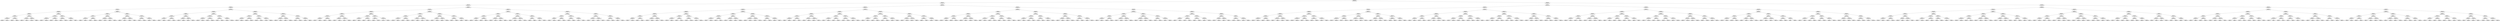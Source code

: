 ## [header material...]
## Command to get the layout: "dot -Teps thisfile > thisfile.eps"
graph "test"
{
node [shape="rectangle", fontsize=10, width=".2", height=".2", margin=0];
graph[fontsize=8];

n000 [label="clustersize = 14060
splitting feature:
((-0.775,0.744)-(0.21,0.333))"] ;
n000 -- n001 ;
n001 [label="clustersize = 4600
splitting feature:
((-0.49,-0.248)-(-0.373,-0.409))"] ;
n001 -- n002 ;
n002 [label="clustersize = 1903
splitting feature:
((-0.666,0.981)-(-0.318,-0.731))"] ;
n002 -- n003 ;
n003 [label="clustersize = 1103
splitting feature:
((-0.472,-0.692)-(-0.56,0.33))"] ;
n003 -- n004 ;
n004 [label="clustersize = 221
splitting feature:
((-0.727,0.14)-(-0.204,-0.6))"] ;
n004 -- n005 ;
n005 [label="clustersize = 133
splitting feature:
((-0.564,0.093)-(-0.832,0.537))"] ;
n005 -- n006 ;
n006 [label="clustersize = 46
splitting feature:
((-0.959,0.441)-(0.349,-0.2))"] ;
n006 -- n007 ;
n007 [label="clustersize = 27
splitting feature:
((0.493,-0.43)-(0.0497,-0.292))"] ;
n007 -- n008 ;
n008 [label="clustersize = 12
splitting feature:
((-0.164,0.179)-(-0.0903,0.892))"] ;
n008 -- n009 ;
n009 [label="clustersize = 8
pupil avg:
[ 0.13089245 -0.07979346]"] ;
n008 -- n010 ;
n010 [label="clustersize = 4
pupil avg:
[ 0.5604179  -0.17218261]"] ;
n007 -- n011 ;
n011 [label="clustersize = 15
splitting feature:
((0.181,-0.127)-(-0.689,0.786))"] ;
n011 -- n012 ;
n012 [label="clustersize = 8
pupil avg:
[-0.17729915 -0.08918362]"] ;
n011 -- n013 ;
n013 [label="clustersize = 7
pupil avg:
[ 0.11257955 -0.29343892]"] ;
n006 -- n014 ;
n014 [label="clustersize = 19
splitting feature:
((-0.634,0.124)-(-0.0428,-0.366))"] ;
n014 -- n015 ;
n015 [label="clustersize = 8
splitting feature:
((0.749,-0.0773)-(0.663,-0.551))"] ;
n015 -- n016 ;
n016 [label="clustersize = 4
pupil avg:
[ 0.02196382  0.10232558]"] ;
n015 -- n017 ;
n017 [label="clustersize = 4
pupil avg:
[-0.17021964  0.19347545]"] ;
n014 -- n018 ;
n018 [label="clustersize = 11
splitting feature:
((0.396,0.265)-(0.704,0.296))"] ;
n018 -- n019 ;
n019 [label="clustersize = 6
pupil avg:
[-0.35114077  0.05329554]"] ;
n018 -- n020 ;
n020 [label="clustersize = 5
pupil avg:
[-0.11366863  0.08152344]"] ;
n005 -- n021 ;
n021 [label="clustersize = 87
splitting feature:
((-0.774,-0.205)-(-0.792,0.997))"] ;
n021 -- n022 ;
n022 [label="clustersize = 50
splitting feature:
((-0.695,-0.477)-(-0.852,-0.268))"] ;
n022 -- n023 ;
n023 [label="clustersize = 28
splitting feature:
((-0.32,-0.739)-(0.425,-0.0498))"] ;
n023 -- n024 ;
n024 [label="clustersize = 18
pupil avg:
[ 0.02157392 -0.11061378]"] ;
n023 -- n025 ;
n025 [label="clustersize = 10
pupil avg:
[ 0.29819484  0.02860963]"] ;
n022 -- n026 ;
n026 [label="clustersize = 22
splitting feature:
((0.991,-0.0404)-(0.995,0.497))"] ;
n026 -- n027 ;
n027 [label="clustersize = 15
pupil avg:
[ 0.45824796  0.00457387]"] ;
n026 -- n028 ;
n028 [label="clustersize = 7
pupil avg:
[ 0.13230442  0.02398261]"] ;
n021 -- n029 ;
n029 [label="clustersize = 37
splitting feature:
((-0.0479,0.998)-(-0.51,0.696))"] ;
n029 -- n030 ;
n030 [label="clustersize = 28
splitting feature:
((0.137,0.358)-(-0.395,-0.691))"] ;
n030 -- n031 ;
n031 [label="clustersize = 18
pupil avg:
[ 0.63410989  0.07175287]"] ;
n030 -- n032 ;
n032 [label="clustersize = 10
pupil avg:
[ 0.73094791 -0.00128736]"] ;
n029 -- n033 ;
n033 [label="clustersize = 9
splitting feature:
((-0.951,-0.829)-(0.935,0.603))"] ;
n033 -- n034 ;
n034 [label="clustersize = 5
pupil avg:
[ 0.69012002 -0.20799071]"] ;
n033 -- n035 ;
n035 [label="clustersize = 4
pupil avg:
[ 0.13138062  0.1112918 ]"] ;
n004 -- n036 ;
n036 [label="clustersize = 88
splitting feature:
((-0.281,-0.00056)-(-0.487,0.918))"] ;
n036 -- n037 ;
n037 [label="clustersize = 41
splitting feature:
((-0.706,-0.0224)-(0.211,0.933))"] ;
n037 -- n038 ;
n038 [label="clustersize = 22
splitting feature:
((-0.358,0.197)-(-0.177,-0.44))"] ;
n038 -- n039 ;
n039 [label="clustersize = 8
splitting feature:
((0.584,-0.797)-(-0.581,0.988))"] ;
n039 -- n040 ;
n040 [label="clustersize = 4
pupil avg:
[ 0.47427885 -0.23028846]"] ;
n039 -- n041 ;
n041 [label="clustersize = 4
pupil avg:
[-0.16086133 -0.22574934]"] ;
n038 -- n042 ;
n042 [label="clustersize = 14
splitting feature:
((0.239,0.384)-(0.456,0.407))"] ;
n042 -- n043 ;
n043 [label="clustersize = 6
pupil avg:
[-0.41431123 -0.21447098]"] ;
n042 -- n044 ;
n044 [label="clustersize = 8
pupil avg:
[-0.1939946  -0.08930499]"] ;
n037 -- n045 ;
n045 [label="clustersize = 19
splitting feature:
((0.295,0.303)-(-0.584,0.602))"] ;
n045 -- n046 ;
n046 [label="clustersize = 10
splitting feature:
((-0.858,0.349)-(-0.356,0.602))"] ;
n046 -- n047 ;
n047 [label="clustersize = 4
pupil avg:
[ 0.64430439  0.09957983]"] ;
n046 -- n048 ;
n048 [label="clustersize = 6
pupil avg:
[ 0.26731877 -0.13681871]"] ;
n045 -- n049 ;
n049 [label="clustersize = 9
splitting feature:
((0.657,-0.706)-(-0.56,0.312))"] ;
n049 -- n050 ;
n050 [label="clustersize = 5
pupil avg:
[ 0.34979609 -0.12186719]"] ;
n049 -- n051 ;
n051 [label="clustersize = 4
pupil avg:
[-0.35952381 -0.11655844]"] ;
n036 -- n052 ;
n052 [label="clustersize = 47
splitting feature:
((-0.822,0.392)-(0.645,-0.471))"] ;
n052 -- n053 ;
n053 [label="clustersize = 18
splitting feature:
((0.913,-0.881)-(0.592,0.839))"] ;
n053 -- n054 ;
n054 [label="clustersize = 9
splitting feature:
((0.657,0.459)-(0.372,0.848))"] ;
n054 -- n055 ;
n055 [label="clustersize = 4
pupil avg:
[-0.44509982 -0.29939072]"] ;
n054 -- n056 ;
n056 [label="clustersize = 5
pupil avg:
[ 0.23687104 -0.10721702]"] ;
n053 -- n057 ;
n057 [label="clustersize = 9
splitting feature:
((-0.235,-0.965)-(-0.369,-0.489))"] ;
n057 -- n058 ;
n058 [label="clustersize = 5
pupil avg:
[-0.44214575 -0.09192713]"] ;
n057 -- n059 ;
n059 [label="clustersize = 4
pupil avg:
[-0.47008265 -0.30044115]"] ;
n052 -- n060 ;
n060 [label="clustersize = 29
splitting feature:
((0.374,-0.224)-(0.373,0.0564))"] ;
n060 -- n061 ;
n061 [label="clustersize = 21
splitting feature:
((0.569,0.123)-(-0.689,0.401))"] ;
n061 -- n062 ;
n062 [label="clustersize = 14
pupil avg:
[-0.3642755   0.10712586]"] ;
n061 -- n063 ;
n063 [label="clustersize = 7
pupil avg:
[-0.09611051 -0.02956697]"] ;
n060 -- n064 ;
n064 [label="clustersize = 8
splitting feature:
((-0.309,-0.605)-(-0.21,-0.0621))"] ;
n064 -- n065 ;
n065 [label="clustersize = 4
pupil avg:
[-0.63288806  0.16875324]"] ;
n064 -- n066 ;
n066 [label="clustersize = 4
pupil avg:
[-0.50809822  0.23790165]"] ;
n003 -- n067 ;
n067 [label="clustersize = 882
splitting feature:
((0.236,0.961)-(-0.352,0.855))"] ;
n067 -- n068 ;
n068 [label="clustersize = 274
splitting feature:
((0.284,-0.918)-(0.0648,0.641))"] ;
n068 -- n069 ;
n069 [label="clustersize = 37
splitting feature:
((-0.877,-0.869)-(0.82,-0.889))"] ;
n069 -- n070 ;
n070 [label="clustersize = 20
splitting feature:
((-0.0384,0.633)-(0.239,-0.0959))"] ;
n070 -- n071 ;
n071 [label="clustersize = 9
splitting feature:
((0.0815,-0.2)-(0.0971,-0.231))"] ;
n071 -- n072 ;
n072 [label="clustersize = 4
pupil avg:
[ 0.02502758 -0.26137617]"] ;
n071 -- n073 ;
n073 [label="clustersize = 5
pupil avg:
[ 0.34490662  0.05907234]"] ;
n070 -- n074 ;
n074 [label="clustersize = 11
splitting feature:
((0.152,0.331)-(0.257,-0.894))"] ;
n074 -- n075 ;
n075 [label="clustersize = 4
pupil avg:
[-0.42097701  0.06278736]"] ;
n074 -- n076 ;
n076 [label="clustersize = 7
pupil avg:
[-0.09267319 -0.03814002]"] ;
n069 -- n077 ;
n077 [label="clustersize = 17
splitting feature:
((-0.239,-0.595)-(-0.0966,0.799))"] ;
n077 -- n078 ;
n078 [label="clustersize = 8
splitting feature:
((0.668,-0.395)-(-0.474,0.443))"] ;
n078 -- n079 ;
n079 [label="clustersize = 4
pupil avg:
[ 0.02887931  0.10560345]"] ;
n078 -- n080 ;
n080 [label="clustersize = 4
pupil avg:
[ 0.3430564 -0.0856426]"] ;
n077 -- n081 ;
n081 [label="clustersize = 9
splitting feature:
((0.159,0.699)-(0.277,-0.308))"] ;
n081 -- n082 ;
n082 [label="clustersize = 4
pupil avg:
[ 0.70253615  0.20262514]"] ;
n081 -- n083 ;
n083 [label="clustersize = 5
pupil avg:
[ 0.28591634  0.13180831]"] ;
n068 -- n084 ;
n084 [label="clustersize = 237
splitting feature:
((-0.532,-0.165)-(-0.841,-0.187))"] ;
n084 -- n085 ;
n085 [label="clustersize = 169
splitting feature:
((-0.246,0.738)-(-0.679,0.00637))"] ;
n085 -- n086 ;
n086 [label="clustersize = 62
splitting feature:
((-0.108,0.534)-(0.215,0.898))"] ;
n086 -- n087 ;
n087 [label="clustersize = 39
pupil avg:
[ 0.5902625  -0.03256073]"] ;
n086 -- n088 ;
n088 [label="clustersize = 23
pupil avg:
[ 0.76457413  0.1538509 ]"] ;
n085 -- n089 ;
n089 [label="clustersize = 107
splitting feature:
((0.257,-0.154)-(-0.585,-0.636))"] ;
n089 -- n090 ;
n090 [label="clustersize = 87
pupil avg:
[ 0.60479422  0.13929622]"] ;
n089 -- n091 ;
n091 [label="clustersize = 20
pupil avg:
[ 0.38325433  0.09446599]"] ;
n084 -- n092 ;
n092 [label="clustersize = 68
splitting feature:
((0.398,-0.264)-(-0.846,0.855))"] ;
n092 -- n093 ;
n093 [label="clustersize = 14
splitting feature:
((-0.641,-0.531)-(0.431,0.885))"] ;
n093 -- n094 ;
n094 [label="clustersize = 10
pupil avg:
[-0.04021645  0.08714286]"] ;
n093 -- n095 ;
n095 [label="clustersize = 4
pupil avg:
[ 0.27926829  0.14297329]"] ;
n092 -- n096 ;
n096 [label="clustersize = 54
splitting feature:
((0.359,-0.248)-(0.354,0.163))"] ;
n096 -- n097 ;
n097 [label="clustersize = 11
pupil avg:
[ 0.66771069  0.02979382]"] ;
n096 -- n098 ;
n098 [label="clustersize = 43
pupil avg:
[ 0.35677501  0.00865697]"] ;
n067 -- n099 ;
n099 [label="clustersize = 608
splitting feature:
((-0.939,-0.255)-(0.635,-0.217))"] ;
n099 -- n100 ;
n100 [label="clustersize = 399
splitting feature:
((-0.548,0.54)-(-0.193,0.713))"] ;
n100 -- n101 ;
n101 [label="clustersize = 177
splitting feature:
((-0.657,-0.264)-(-0.718,0.884))"] ;
n101 -- n102 ;
n102 [label="clustersize = 59
splitting feature:
((-0.865,0.1)-(-0.976,-0.748))"] ;
n102 -- n103 ;
n103 [label="clustersize = 49
pupil avg:
[ 0.25264074 -0.12694348]"] ;
n102 -- n104 ;
n104 [label="clustersize = 10
pupil avg:
[-0.0395593  -0.22008103]"] ;
n101 -- n105 ;
n105 [label="clustersize = 118
splitting feature:
((0.0526,-0.207)-(-0.365,0.437))"] ;
n105 -- n106 ;
n106 [label="clustersize = 12
pupil avg:
[ 0.39963851 -0.00660683]"] ;
n105 -- n107 ;
n107 [label="clustersize = 106
pupil avg:
[ 0.45006422 -0.24972727]"] ;
n100 -- n108 ;
n108 [label="clustersize = 222
splitting feature:
((-0.977,0.841)-(0.146,0.769))"] ;
n108 -- n109 ;
n109 [label="clustersize = 115
splitting feature:
((-0.871,0.444)-(-0.621,-0.527))"] ;
n109 -- n110 ;
n110 [label="clustersize = 108
pupil avg:
[ 0.59051536 -0.19588124]"] ;
n109 -- n111 ;
n111 [label="clustersize = 7
pupil avg:
[ 0.28394181 -0.26456217]"] ;
n108 -- n112 ;
n112 [label="clustersize = 107
splitting feature:
((-0.993,-0.305)-(-0.72,0.615))"] ;
n112 -- n113 ;
n113 [label="clustersize = 6
pupil avg:
[ 0.200121   -0.19366417]"] ;
n112 -- n114 ;
n114 [label="clustersize = 101
pupil avg:
[ 0.51350089 -0.09064013]"] ;
n099 -- n115 ;
n115 [label="clustersize = 209
splitting feature:
((-0.00829,-0.128)-(-0.656,0.569))"] ;
n115 -- n116 ;
n116 [label="clustersize = 49
splitting feature:
((0.853,-0.333)-(-0.76,-0.778))"] ;
n116 -- n117 ;
n117 [label="clustersize = 29
splitting feature:
((-0.031,0.504)-(0.261,-0.0409))"] ;
n117 -- n118 ;
n118 [label="clustersize = 12
pupil avg:
[ 0.40499015  0.01559667]"] ;
n117 -- n119 ;
n119 [label="clustersize = 17
pupil avg:
[-0.08931375  0.12594114]"] ;
n116 -- n120 ;
n120 [label="clustersize = 20
splitting feature:
((0.134,-0.67)-(0.735,-0.85))"] ;
n120 -- n121 ;
n121 [label="clustersize = 8
pupil avg:
[ 0.35608688 -0.17611489]"] ;
n120 -- n122 ;
n122 [label="clustersize = 12
pupil avg:
[ 0.56560209 -0.04669808]"] ;
n115 -- n123 ;
n123 [label="clustersize = 160
splitting feature:
((-0.301,0.31)-(0.545,0.574))"] ;
n123 -- n124 ;
n124 [label="clustersize = 137
splitting feature:
((0.801,-0.947)-(-0.824,0.221))"] ;
n124 -- n125 ;
n125 [label="clustersize = 19
pupil avg:
[ 0.68161663 -0.07520224]"] ;
n124 -- n126 ;
n126 [label="clustersize = 118
pupil avg:
[ 0.49973745 -0.07262816]"] ;
n123 -- n127 ;
n127 [label="clustersize = 23
splitting feature:
((-0.673,-0.0344)-(0.336,0.473))"] ;
n127 -- n128 ;
n128 [label="clustersize = 7
pupil avg:
[ 0.63788167 -0.06956793]"] ;
n127 -- n129 ;
n129 [label="clustersize = 16
pupil avg:
[ 0.60063696  0.1987446 ]"] ;
n002 -- n130 ;
n130 [label="clustersize = 800
splitting feature:
((-0.00224,-0.084)-(0.0717,0.501))"] ;
n130 -- n131 ;
n131 [label="clustersize = 542
splitting feature:
((0.12,0.175)-(-0.0344,-0.896))"] ;
n131 -- n132 ;
n132 [label="clustersize = 279
splitting feature:
((-0.786,0.766)-(0.237,0.656))"] ;
n132 -- n133 ;
n133 [label="clustersize = 169
splitting feature:
((-0.246,-0.254)-(-0.176,0.464))"] ;
n133 -- n134 ;
n134 [label="clustersize = 88
splitting feature:
((0.06,-0.0242)-(-0.433,-0.0413))"] ;
n134 -- n135 ;
n135 [label="clustersize = 41
splitting feature:
((0.351,0.516)-(0.616,0.978))"] ;
n135 -- n136 ;
n136 [label="clustersize = 34
pupil avg:
[ 0.06572817 -0.04671021]"] ;
n135 -- n137 ;
n137 [label="clustersize = 7
pupil avg:
[-0.20708253 -0.00162069]"] ;
n134 -- n138 ;
n138 [label="clustersize = 47
splitting feature:
((-0.932,-0.334)-(0.53,0.225))"] ;
n138 -- n139 ;
n139 [label="clustersize = 41
pupil avg:
[-0.09783641 -0.25257283]"] ;
n138 -- n140 ;
n140 [label="clustersize = 6
pupil avg:
[ 0.18389155  0.06861377]"] ;
n133 -- n141 ;
n141 [label="clustersize = 81
splitting feature:
((-0.936,0.814)-(0.698,0.0319))"] ;
n141 -- n142 ;
n142 [label="clustersize = 63
splitting feature:
((-0.439,0.605)-(-0.361,-0.207))"] ;
n142 -- n143 ;
n143 [label="clustersize = 19
pupil avg:
[ 0.36720479 -0.24261214]"] ;
n142 -- n144 ;
n144 [label="clustersize = 44
pupil avg:
[ 0.17223829 -0.11455866]"] ;
n141 -- n145 ;
n145 [label="clustersize = 18
splitting feature:
((0.287,-0.0476)-(-0.272,-0.146))"] ;
n145 -- n146 ;
n146 [label="clustersize = 5
pupil avg:
[ 0.1057153   0.12221024]"] ;
n145 -- n147 ;
n147 [label="clustersize = 13
pupil avg:
[ 0.08015368 -0.03067667]"] ;
n132 -- n148 ;
n148 [label="clustersize = 110
splitting feature:
((-0.0553,0.808)-(0.2,0.795))"] ;
n148 -- n149 ;
n149 [label="clustersize = 54
splitting feature:
((-0.445,-0.365)-(0.0184,0.872))"] ;
n149 -- n150 ;
n150 [label="clustersize = 24
splitting feature:
((-0.905,-0.276)-(0.497,-0.62))"] ;
n150 -- n151 ;
n151 [label="clustersize = 9
pupil avg:
[ 0.04886559 -0.14616359]"] ;
n150 -- n152 ;
n152 [label="clustersize = 15
pupil avg:
[-0.15559499  0.0357209 ]"] ;
n149 -- n153 ;
n153 [label="clustersize = 30
splitting feature:
((-0.357,-0.473)-(-0.674,0.271))"] ;
n153 -- n154 ;
n154 [label="clustersize = 12
pupil avg:
[-0.04653823 -0.05041674]"] ;
n153 -- n155 ;
n155 [label="clustersize = 18
pupil avg:
[ 0.21368349  0.11181296]"] ;
n148 -- n156 ;
n156 [label="clustersize = 56
splitting feature:
((0.00975,0.309)-(0.721,-0.445))"] ;
n156 -- n157 ;
n157 [label="clustersize = 48
splitting feature:
((-0.417,0.536)-(-0.176,0.0763))"] ;
n157 -- n158 ;
n158 [label="clustersize = 12
pupil avg:
[-0.04822299  0.2255867 ]"] ;
n157 -- n159 ;
n159 [label="clustersize = 36
pupil avg:
[-0.0047519   0.14218164]"] ;
n156 -- n160 ;
n160 [label="clustersize = 8
splitting feature:
((-0.331,-0.62)-(0.244,-0.0565))"] ;
n160 -- n161 ;
n161 [label="clustersize = 4
pupil avg:
[ 0.34337121  0.16780303]"] ;
n160 -- n162 ;
n162 [label="clustersize = 4
pupil avg:
[-0.00453721  0.09417281]"] ;
n131 -- n163 ;
n163 [label="clustersize = 263
splitting feature:
((0.131,-0.264)-(-0.459,0.738))"] ;
n163 -- n164 ;
n164 [label="clustersize = 139
splitting feature:
((-0.0774,-0.41)-(-0.974,-0.162))"] ;
n164 -- n165 ;
n165 [label="clustersize = 87
splitting feature:
((-0.31,-0.533)-(-0.0698,0.637))"] ;
n165 -- n166 ;
n166 [label="clustersize = 59
splitting feature:
((-0.975,-0.824)-(0.715,-0.341))"] ;
n166 -- n167 ;
n167 [label="clustersize = 38
pupil avg:
[-0.29579702 -0.19496074]"] ;
n166 -- n168 ;
n168 [label="clustersize = 21
pupil avg:
[-0.20128303  0.07199182]"] ;
n165 -- n169 ;
n169 [label="clustersize = 28
splitting feature:
((-0.154,0.82)-(0.155,-0.0689))"] ;
n169 -- n170 ;
n170 [label="clustersize = 8
pupil avg:
[ 0.29837176 -0.1059437 ]"] ;
n169 -- n171 ;
n171 [label="clustersize = 20
pupil avg:
[-0.15214534  0.02332134]"] ;
n164 -- n172 ;
n172 [label="clustersize = 52
splitting feature:
((-0.568,0.379)-(0.59,0.624))"] ;
n172 -- n173 ;
n173 [label="clustersize = 44
splitting feature:
((0.0111,0.629)-(-0.442,-0.204))"] ;
n173 -- n174 ;
n174 [label="clustersize = 8
pupil avg:
[-0.0182576  -0.01991358]"] ;
n173 -- n175 ;
n175 [label="clustersize = 36
pupil avg:
[-0.10444553 -0.24947158]"] ;
n172 -- n176 ;
n176 [label="clustersize = 8
splitting feature:
((0.0647,-0.891)-(-0.775,-0.375))"] ;
n176 -- n177 ;
n177 [label="clustersize = 4
pupil avg:
[ 0.48133075 -0.17109635]"] ;
n176 -- n178 ;
n178 [label="clustersize = 4
pupil avg:
[-0.0778591  -0.02760231]"] ;
n163 -- n179 ;
n179 [label="clustersize = 124
splitting feature:
((0.574,-0.919)-(-0.609,-0.365))"] ;
n179 -- n180 ;
n180 [label="clustersize = 23
splitting feature:
((0.798,0.84)-(0.905,0.539))"] ;
n180 -- n181 ;
n181 [label="clustersize = 13
splitting feature:
((-0.852,-0.562)-(-0.421,-0.441))"] ;
n181 -- n182 ;
n182 [label="clustersize = 5
pupil avg:
[ 0.33044954 -0.11481787]"] ;
n181 -- n183 ;
n183 [label="clustersize = 8
pupil avg:
[-0.07007092 -0.17632869]"] ;
n180 -- n184 ;
n184 [label="clustersize = 10
splitting feature:
((0.0954,-0.603)-(0.11,0.751))"] ;
n184 -- n185 ;
n185 [label="clustersize = 5
pupil avg:
[ 0.26654509 -0.25212202]"] ;
n184 -- n186 ;
n186 [label="clustersize = 5
pupil avg:
[ 0.678928   -0.06645963]"] ;
n179 -- n187 ;
n187 [label="clustersize = 101
splitting feature:
((-0.0675,0.783)-(-0.474,-0.76))"] ;
n187 -- n188 ;
n188 [label="clustersize = 20
splitting feature:
((-0.798,0.76)-(0.435,-0.355))"] ;
n188 -- n189 ;
n189 [label="clustersize = 15
pupil avg:
[ 0.0796265  -0.15917764]"] ;
n188 -- n190 ;
n190 [label="clustersize = 5
pupil avg:
[ 0.41575156 -0.21330851]"] ;
n187 -- n191 ;
n191 [label="clustersize = 81
splitting feature:
((-0.292,0.859)-(-0.51,-0.948))"] ;
n191 -- n192 ;
n192 [label="clustersize = 37
pupil avg:
[ 0.07976506 -0.2482468 ]"] ;
n191 -- n193 ;
n193 [label="clustersize = 44
pupil avg:
[-0.15829585 -0.27742376]"] ;
n130 -- n194 ;
n194 [label="clustersize = 258
splitting feature:
((-0.815,0.583)-(-0.401,-0.296))"] ;
n194 -- n195 ;
n195 [label="clustersize = 130
splitting feature:
((-0.119,0.67)-(-0.132,-0.051))"] ;
n195 -- n196 ;
n196 [label="clustersize = 86
splitting feature:
((-0.311,0.527)-(0.104,0.747))"] ;
n196 -- n197 ;
n197 [label="clustersize = 40
splitting feature:
((-0.0558,0.837)-(0.397,0.732))"] ;
n197 -- n198 ;
n198 [label="clustersize = 25
splitting feature:
((-0.284,-0.786)-(0.99,-0.717))"] ;
n198 -- n199 ;
n199 [label="clustersize = 21
pupil avg:
[ 0.49898691 -0.12969434]"] ;
n198 -- n200 ;
n200 [label="clustersize = 4
pupil avg:
[ 0.69675192  0.00289003]"] ;
n197 -- n201 ;
n201 [label="clustersize = 15
splitting feature:
((0.039,0.608)-(-0.0245,-0.662))"] ;
n201 -- n202 ;
n202 [label="clustersize = 8
pupil avg:
[ 0.47359792 -0.10646542]"] ;
n201 -- n203 ;
n203 [label="clustersize = 7
pupil avg:
[ 0.14069942 -0.21824588]"] ;
n196 -- n204 ;
n204 [label="clustersize = 46
splitting feature:
((-0.22,0.749)-(0.805,-0.39))"] ;
n204 -- n205 ;
n205 [label="clustersize = 38
splitting feature:
((-0.0272,0.914)-(0.306,-0.619))"] ;
n205 -- n206 ;
n206 [label="clustersize = 34
pupil avg:
[ 0.64187381  0.0494964 ]"] ;
n205 -- n207 ;
n207 [label="clustersize = 4
pupil avg:
[ 0.40657004  0.17195992]"] ;
n204 -- n208 ;
n208 [label="clustersize = 8
splitting feature:
((-0.699,0.716)-(0.622,-0.213))"] ;
n208 -- n209 ;
n209 [label="clustersize = 4
pupil avg:
[ 0.68192409  0.23901099]"] ;
n208 -- n210 ;
n210 [label="clustersize = 4
pupil avg:
[ 0.03859649  0.25157895]"] ;
n195 -- n211 ;
n211 [label="clustersize = 44
splitting feature:
((-0.311,0.714)-(-0.117,-0.195))"] ;
n211 -- n212 ;
n212 [label="clustersize = 16
splitting feature:
((-0.163,0.0157)-(0.00872,0.715))"] ;
n212 -- n213 ;
n213 [label="clustersize = 8
splitting feature:
((-0.643,-0.407)-(-0.0283,0.453))"] ;
n213 -- n214 ;
n214 [label="clustersize = 4
pupil avg:
[ 0.12158323 -0.16634674]"] ;
n213 -- n215 ;
n215 [label="clustersize = 4
pupil avg:
[ 0.38978094 -0.2304878 ]"] ;
n212 -- n216 ;
n216 [label="clustersize = 8
splitting feature:
((-0.326,0.648)-(-0.743,0.958))"] ;
n216 -- n217 ;
n217 [label="clustersize = 4
pupil avg:
[ 0.61215518 -0.11030147]"] ;
n216 -- n218 ;
n218 [label="clustersize = 4
pupil avg:
[ 0.62223157  0.16906364]"] ;
n211 -- n219 ;
n219 [label="clustersize = 28
splitting feature:
((0.249,0.285)-(0.213,0.852))"] ;
n219 -- n220 ;
n220 [label="clustersize = 9
splitting feature:
((0.512,0.408)-(-0.474,-0.7))"] ;
n220 -- n221 ;
n221 [label="clustersize = 5
pupil avg:
[ 0.40999292  0.20834216]"] ;
n220 -- n222 ;
n222 [label="clustersize = 4
pupil avg:
[ 0.31399959  0.03729861]"] ;
n219 -- n223 ;
n223 [label="clustersize = 19
splitting feature:
((0.674,0.506)-(-0.131,0.898))"] ;
n223 -- n224 ;
n224 [label="clustersize = 4
pupil avg:
[ 0.17777125  0.20184377]"] ;
n223 -- n225 ;
n225 [label="clustersize = 15
pupil avg:
[-0.02563412  0.01120437]"] ;
n194 -- n226 ;
n226 [label="clustersize = 128
splitting feature:
((-0.316,0.769)-(-0.572,-0.0458))"] ;
n226 -- n227 ;
n227 [label="clustersize = 43
splitting feature:
((0.327,-0.127)-(0.469,-0.987))"] ;
n227 -- n228 ;
n228 [label="clustersize = 20
splitting feature:
((0.292,0.944)-(0.18,-0.95))"] ;
n228 -- n229 ;
n229 [label="clustersize = 8
splitting feature:
((0.474,-0.555)-(-0.6,0.851))"] ;
n229 -- n230 ;
n230 [label="clustersize = 4
pupil avg:
[ 0.66710373 -0.0796183 ]"] ;
n229 -- n231 ;
n231 [label="clustersize = 4
pupil avg:
[ 0.40120432  0.04466362]"] ;
n228 -- n232 ;
n232 [label="clustersize = 12
splitting feature:
((0.136,0.36)-(0.33,-0.757))"] ;
n232 -- n233 ;
n233 [label="clustersize = 7
pupil avg:
[ 0.19558023 -0.2224586 ]"] ;
n232 -- n234 ;
n234 [label="clustersize = 5
pupil avg:
[ 0.47813901 -0.20929152]"] ;
n227 -- n235 ;
n235 [label="clustersize = 23
splitting feature:
((-0.0092,-0.65)-(-0.0112,-0.984))"] ;
n235 -- n236 ;
n236 [label="clustersize = 14
splitting feature:
((0.497,-0.65)-(0.542,-0.457))"] ;
n236 -- n237 ;
n237 [label="clustersize = 6
pupil avg:
[ 0.07848797 -0.34513397]"] ;
n236 -- n238 ;
n238 [label="clustersize = 8
pupil avg:
[ 0.36146062 -0.2333061 ]"] ;
n235 -- n239 ;
n239 [label="clustersize = 9
splitting feature:
((0.597,-0.698)-(0.684,0.682))"] ;
n239 -- n240 ;
n240 [label="clustersize = 5
pupil avg:
[ 0.13976141 -0.24413226]"] ;
n239 -- n241 ;
n241 [label="clustersize = 4
pupil avg:
[-0.28987679 -0.28421578]"] ;
n226 -- n242 ;
n242 [label="clustersize = 85
splitting feature:
((-0.482,0.282)-(-0.17,0.756))"] ;
n242 -- n243 ;
n243 [label="clustersize = 61
splitting feature:
((0.487,-0.661)-(-0.755,-0.961))"] ;
n243 -- n244 ;
n244 [label="clustersize = 20
splitting feature:
((0.805,0.754)-(-0.709,-0.707))"] ;
n244 -- n245 ;
n245 [label="clustersize = 8
pupil avg:
[ 0.03427551  0.26000494]"] ;
n244 -- n246 ;
n246 [label="clustersize = 12
pupil avg:
[ 0.02780813 -0.13431147]"] ;
n243 -- n247 ;
n247 [label="clustersize = 41
splitting feature:
((-0.0732,-0.433)-(-0.661,-0.0873))"] ;
n247 -- n248 ;
n248 [label="clustersize = 23
pupil avg:
[-0.29016882 -0.20221189]"] ;
n247 -- n249 ;
n249 [label="clustersize = 18
pupil avg:
[ 0.09481837 -0.2717284 ]"] ;
n242 -- n250 ;
n250 [label="clustersize = 24
splitting feature:
((-0.619,-0.293)-(-0.661,-0.89))"] ;
n250 -- n251 ;
n251 [label="clustersize = 15
splitting feature:
((-0.098,-0.17)-(-0.033,0.68))"] ;
n251 -- n252 ;
n252 [label="clustersize = 10
pupil avg:
[-0.10414741  0.05586759]"] ;
n251 -- n253 ;
n253 [label="clustersize = 5
pupil avg:
[ 0.28291105 -0.07494082]"] ;
n250 -- n254 ;
n254 [label="clustersize = 9
splitting feature:
((-0.462,0.959)-(0.249,0.557))"] ;
n254 -- n255 ;
n255 [label="clustersize = 5
pupil avg:
[ 0.62948067  0.20763771]"] ;
n254 -- n256 ;
n256 [label="clustersize = 4
pupil avg:
[ 0.52794844  0.04823239]"] ;
n001 -- n257 ;
n257 [label="clustersize = 2697
splitting feature:
((-0.48,0.0457)-(0.262,0.53))"] ;
n257 -- n258 ;
n258 [label="clustersize = 1576
splitting feature:
((-0.262,0.668)-(-0.488,-0.991))"] ;
n258 -- n259 ;
n259 [label="clustersize = 943
splitting feature:
((-0.364,-0.995)-(-0.973,0.55))"] ;
n259 -- n260 ;
n260 [label="clustersize = 263
splitting feature:
((-0.896,0.0359)-(-0.663,0.701))"] ;
n260 -- n261 ;
n261 [label="clustersize = 133
splitting feature:
((-0.362,-0.947)-(0.1,-0.555))"] ;
n261 -- n262 ;
n262 [label="clustersize = 77
splitting feature:
((-0.449,-0.767)-(0.293,0.126))"] ;
n262 -- n263 ;
n263 [label="clustersize = 66
splitting feature:
((0.861,0.656)-(0.201,0.351))"] ;
n263 -- n264 ;
n264 [label="clustersize = 30
pupil avg:
[-0.21162472 -0.16978447]"] ;
n263 -- n265 ;
n265 [label="clustersize = 36
pupil avg:
[-0.04677116 -0.18406182]"] ;
n262 -- n266 ;
n266 [label="clustersize = 11
splitting feature:
((-0.75,0.851)-(-0.198,-0.479))"] ;
n266 -- n267 ;
n267 [label="clustersize = 4
pupil avg:
[ 0.55454958 -0.18325153]"] ;
n266 -- n268 ;
n268 [label="clustersize = 7
pupil avg:
[-0.08126543  0.00770708]"] ;
n261 -- n269 ;
n269 [label="clustersize = 56
splitting feature:
((0.0307,-0.146)-(-0.622,0.492))"] ;
n269 -- n270 ;
n270 [label="clustersize = 47
splitting feature:
((0.0248,0.209)-(-0.46,-0.428))"] ;
n270 -- n271 ;
n271 [label="clustersize = 32
pupil avg:
[ 0.03796187  0.00483239]"] ;
n270 -- n272 ;
n272 [label="clustersize = 15
pupil avg:
[-0.11736739 -0.05910837]"] ;
n269 -- n273 ;
n273 [label="clustersize = 9
splitting feature:
((0.955,0.706)-(0.468,0.0275))"] ;
n273 -- n274 ;
n274 [label="clustersize = 4
pupil avg:
[-0.02164004 -0.13133615]"] ;
n273 -- n275 ;
n275 [label="clustersize = 5
pupil avg:
[ 0.2534186  -0.10084327]"] ;
n260 -- n276 ;
n276 [label="clustersize = 130
splitting feature:
((-0.199,-0.724)-(-0.408,0.568))"] ;
n276 -- n277 ;
n277 [label="clustersize = 50
splitting feature:
((-0.0738,-0.288)-(-0.807,0.619))"] ;
n277 -- n278 ;
n278 [label="clustersize = 39
splitting feature:
((-0.341,-0.404)-(-0.733,-0.441))"] ;
n278 -- n279 ;
n279 [label="clustersize = 30
pupil avg:
[-0.03441274 -0.01788853]"] ;
n278 -- n280 ;
n280 [label="clustersize = 9
pupil avg:
[-0.29301296 -0.09147603]"] ;
n277 -- n281 ;
n281 [label="clustersize = 11
splitting feature:
((0.378,0.613)-(-0.623,-0.119))"] ;
n281 -- n282 ;
n282 [label="clustersize = 4
pupil avg:
[ 0.7299253   0.10375817]"] ;
n281 -- n283 ;
n283 [label="clustersize = 7
pupil avg:
[ 0.00357727 -0.06208479]"] ;
n276 -- n284 ;
n284 [label="clustersize = 80
splitting feature:
((-0.251,-0.401)-(-0.0038,0.729))"] ;
n284 -- n285 ;
n285 [label="clustersize = 49
splitting feature:
((-0.717,0.488)-(-0.98,-0.592))"] ;
n285 -- n286 ;
n286 [label="clustersize = 34
pupil avg:
[ 0.28241252 -0.16795821]"] ;
n285 -- n287 ;
n287 [label="clustersize = 15
pupil avg:
[-0.05179474 -0.22435302]"] ;
n284 -- n288 ;
n288 [label="clustersize = 31
splitting feature:
((0.403,0.717)-(0.481,0.493))"] ;
n288 -- n289 ;
n289 [label="clustersize = 24
pupil avg:
[ 0.61557529 -0.12037043]"] ;
n288 -- n290 ;
n290 [label="clustersize = 7
pupil avg:
[ 0.36580344 -0.06942558]"] ;
n259 -- n291 ;
n291 [label="clustersize = 680
splitting feature:
((0.142,0.53)-(-0.143,-0.933))"] ;
n291 -- n292 ;
n292 [label="clustersize = 345
splitting feature:
((-0.248,-0.573)-(0.154,-0.379))"] ;
n292 -- n293 ;
n293 [label="clustersize = 233
splitting feature:
((-0.886,-0.697)-(0.188,-0.554))"] ;
n293 -- n294 ;
n294 [label="clustersize = 148
splitting feature:
((-0.419,0.245)-(-0.409,-0.0233))"] ;
n294 -- n295 ;
n295 [label="clustersize = 69
pupil avg:
[ 0.27184314 -0.20111112]"] ;
n294 -- n296 ;
n296 [label="clustersize = 79
pupil avg:
[ 0.14249122 -0.19339734]"] ;
n293 -- n297 ;
n297 [label="clustersize = 85
splitting feature:
((-0.252,0.923)-(0.406,0.521))"] ;
n297 -- n298 ;
n298 [label="clustersize = 71
pupil avg:
[ 0.36025793 -0.15204099]"] ;
n297 -- n299 ;
n299 [label="clustersize = 14
pupil avg:
[ 0.12322735 -0.07674158]"] ;
n292 -- n300 ;
n300 [label="clustersize = 112
splitting feature:
((0.666,0.519)-(0.875,-0.674))"] ;
n300 -- n301 ;
n301 [label="clustersize = 45
splitting feature:
((0.359,-0.0182)-(-0.928,0.18))"] ;
n301 -- n302 ;
n302 [label="clustersize = 6
pupil avg:
[ 0.56427947  0.03674328]"] ;
n301 -- n303 ;
n303 [label="clustersize = 39
pupil avg:
[ 0.32403378 -0.08860812]"] ;
n300 -- n304 ;
n304 [label="clustersize = 67
splitting feature:
((0.679,-0.534)-(0.0761,0.531))"] ;
n304 -- n305 ;
n305 [label="clustersize = 6
pupil avg:
[ 0.19062801 -0.06304142]"] ;
n304 -- n306 ;
n306 [label="clustersize = 61
pupil avg:
[ 0.53640503 -0.09892364]"] ;
n291 -- n307 ;
n307 [label="clustersize = 335
splitting feature:
((0.061,0.827)-(-0.298,0.872))"] ;
n307 -- n308 ;
n308 [label="clustersize = 149
splitting feature:
((0.399,-0.919)-(-0.432,-0.811))"] ;
n308 -- n309 ;
n309 [label="clustersize = 66
splitting feature:
((-0.564,-0.818)-(-0.903,-0.466))"] ;
n309 -- n310 ;
n310 [label="clustersize = 9
pupil avg:
[ 0.32088387 -0.09268795]"] ;
n309 -- n311 ;
n311 [label="clustersize = 57
pupil avg:
[ 0.06413133  0.02210065]"] ;
n308 -- n312 ;
n312 [label="clustersize = 83
splitting feature:
((-0.581,-0.142)-(0.66,-0.918))"] ;
n312 -- n313 ;
n313 [label="clustersize = 65
pupil avg:
[-0.01527706 -0.12351792]"] ;
n312 -- n314 ;
n314 [label="clustersize = 18
pupil avg:
[ 0.1556977  -0.12253573]"] ;
n307 -- n315 ;
n315 [label="clustersize = 186
splitting feature:
((0.903,-0.049)-(-0.953,-0.292))"] ;
n315 -- n316 ;
n316 [label="clustersize = 23
splitting feature:
((-0.928,-0.736)-(0.86,0.114))"] ;
n316 -- n317 ;
n317 [label="clustersize = 8
pupil avg:
[ 0.08815861 -0.19717215]"] ;
n316 -- n318 ;
n318 [label="clustersize = 15
pupil avg:
[-0.07887649  0.17366486]"] ;
n315 -- n319 ;
n319 [label="clustersize = 163
splitting feature:
((-0.836,0.948)-(-0.903,-0.617))"] ;
n319 -- n320 ;
n320 [label="clustersize = 70
pupil avg:
[ 0.29576261 -0.18696191]"] ;
n319 -- n321 ;
n321 [label="clustersize = 93
pupil avg:
[ 0.10163565 -0.17109126]"] ;
n258 -- n322 ;
n322 [label="clustersize = 633
splitting feature:
((-0.138,0.747)-(-0.244,-0.289))"] ;
n322 -- n323 ;
n323 [label="clustersize = 98
splitting feature:
((0.626,-0.992)-(-0.643,-0.723))"] ;
n323 -- n324 ;
n324 [label="clustersize = 34
splitting feature:
((-0.539,-0.312)-(-0.898,-0.22))"] ;
n324 -- n325 ;
n325 [label="clustersize = 18
splitting feature:
((0.323,-0.142)-(0.723,0.844))"] ;
n325 -- n326 ;
n326 [label="clustersize = 9
splitting feature:
((0.0126,-0.463)-(-0.899,0.153))"] ;
n326 -- n327 ;
n327 [label="clustersize = 5
pupil avg:
[ 0.44177868 -0.08846201]"] ;
n326 -- n328 ;
n328 [label="clustersize = 4
pupil avg:
[ 0.65955938  0.06510003]"] ;
n325 -- n329 ;
n329 [label="clustersize = 9
splitting feature:
((-0.396,0.104)-(-0.256,0.674))"] ;
n329 -- n330 ;
n330 [label="clustersize = 4
pupil avg:
[-0.05339105 -0.1511544 ]"] ;
n329 -- n331 ;
n331 [label="clustersize = 5
pupil avg:
[ 0.42721952 -0.11719441]"] ;
n324 -- n332 ;
n332 [label="clustersize = 16
splitting feature:
((0.79,-0.722)-(-0.0382,0.395))"] ;
n332 -- n333 ;
n333 [label="clustersize = 8
splitting feature:
((-0.226,0.375)-(-0.189,0.584))"] ;
n333 -- n334 ;
n334 [label="clustersize = 4
pupil avg:
[ 0.92463474 -0.35405844]"] ;
n333 -- n335 ;
n335 [label="clustersize = 4
pupil avg:
[ 0.69598997 -0.26215539]"] ;
n332 -- n336 ;
n336 [label="clustersize = 8
splitting feature:
((0.0208,-0.00386)-(-0.0887,-0.698))"] ;
n336 -- n337 ;
n337 [label="clustersize = 4
pupil avg:
[ 0.65566082 -0.18094834]"] ;
n336 -- n338 ;
n338 [label="clustersize = 4
pupil avg:
[ 0.46216216 -0.17597598]"] ;
n323 -- n339 ;
n339 [label="clustersize = 64
splitting feature:
((0.116,-0.699)-(-0.783,0.872))"] ;
n339 -- n340 ;
n340 [label="clustersize = 29
splitting feature:
((0.905,-0.52)-(-0.372,0.944))"] ;
n340 -- n341 ;
n341 [label="clustersize = 8
splitting feature:
((-0.0724,-0.666)-(-0.256,0.801))"] ;
n341 -- n342 ;
n342 [label="clustersize = 4
pupil avg:
[-0.6107628  -0.28970742]"] ;
n341 -- n343 ;
n343 [label="clustersize = 4
pupil avg:
[-0.15509228 -0.19197995]"] ;
n340 -- n344 ;
n344 [label="clustersize = 21
splitting feature:
((0.233,0.085)-(-0.674,0.486))"] ;
n344 -- n345 ;
n345 [label="clustersize = 6
pupil avg:
[-0.06787185  0.07331876]"] ;
n344 -- n346 ;
n346 [label="clustersize = 15
pupil avg:
[-0.09254975 -0.24951001]"] ;
n339 -- n347 ;
n347 [label="clustersize = 35
splitting feature:
((-0.311,-0.456)-(-0.311,0.436))"] ;
n347 -- n348 ;
n348 [label="clustersize = 16
splitting feature:
((-0.829,-0.878)-(-0.435,0.941))"] ;
n348 -- n349 ;
n349 [label="clustersize = 9
pupil avg:
[-0.25878621 -0.20581327]"] ;
n348 -- n350 ;
n350 [label="clustersize = 7
pupil avg:
[ 0.0557957  -0.22545332]"] ;
n347 -- n351 ;
n351 [label="clustersize = 19
splitting feature:
((-0.292,-0.426)-(-0.301,0.686))"] ;
n351 -- n352 ;
n352 [label="clustersize = 9
pupil avg:
[ 0.04982636 -0.17902408]"] ;
n351 -- n353 ;
n353 [label="clustersize = 10
pupil avg:
[ 0.57862575 -0.19921826]"] ;
n322 -- n354 ;
n354 [label="clustersize = 535
splitting feature:
((0.198,0.771)-(0.0752,-0.416))"] ;
n354 -- n355 ;
n355 [label="clustersize = 104
splitting feature:
((-0.376,0.772)-(-0.0443,-0.399))"] ;
n355 -- n356 ;
n356 [label="clustersize = 43
splitting feature:
((-0.667,0.393)-(-0.47,0.686))"] ;
n356 -- n357 ;
n357 [label="clustersize = 17
splitting feature:
((-0.51,-0.605)-(-0.689,-0.195))"] ;
n357 -- n358 ;
n358 [label="clustersize = 7
pupil avg:
[-0.10793467 -0.24509322]"] ;
n357 -- n359 ;
n359 [label="clustersize = 10
pupil avg:
[ 0.08267028  0.01810269]"] ;
n356 -- n360 ;
n360 [label="clustersize = 26
splitting feature:
((-0.484,-0.273)-(-0.411,0.843))"] ;
n360 -- n361 ;
n361 [label="clustersize = 8
pupil avg:
[ 0.00528304 -0.16708529]"] ;
n360 -- n362 ;
n362 [label="clustersize = 18
pupil avg:
[ 0.30056364 -0.18133936]"] ;
n355 -- n363 ;
n363 [label="clustersize = 61
splitting feature:
((0.541,-0.0946)-(-0.572,-0.33))"] ;
n363 -- n364 ;
n364 [label="clustersize = 8
splitting feature:
((0.132,0.643)-(-0.264,-0.69))"] ;
n364 -- n365 ;
n365 [label="clustersize = 4
pupil avg:
[ 0.58543194  0.17564455]"] ;
n364 -- n366 ;
n366 [label="clustersize = 4
pupil avg:
[-0.05555556  0.00950292]"] ;
n363 -- n367 ;
n367 [label="clustersize = 53
splitting feature:
((0.634,0.688)-(0.751,-0.212))"] ;
n367 -- n368 ;
n368 [label="clustersize = 28
pupil avg:
[-0.21193915 -0.21416953]"] ;
n367 -- n369 ;
n369 [label="clustersize = 25
pupil avg:
[-0.08272946  0.03803774]"] ;
n354 -- n370 ;
n370 [label="clustersize = 431
splitting feature:
((-0.276,0.503)-(0.912,-0.444))"] ;
n370 -- n371 ;
n371 [label="clustersize = 351
splitting feature:
((-0.206,0.066)-(-0.333,-0.44))"] ;
n371 -- n372 ;
n372 [label="clustersize = 114
splitting feature:
((-0.412,0.576)-(0.0793,-0.256))"] ;
n372 -- n373 ;
n373 [label="clustersize = 45
pupil avg:
[ 0.06232888 -0.1790702 ]"] ;
n372 -- n374 ;
n374 [label="clustersize = 69
pupil avg:
[-0.1500827  -0.10914354]"] ;
n371 -- n375 ;
n375 [label="clustersize = 237
splitting feature:
((-0.439,-0.117)-(-0.42,0.553))"] ;
n375 -- n376 ;
n376 [label="clustersize = 204
pupil avg:
[-0.31236372 -0.18360113]"] ;
n375 -- n377 ;
n377 [label="clustersize = 33
pupil avg:
[ 0.02863632 -0.2201984 ]"] ;
n370 -- n378 ;
n378 [label="clustersize = 80
splitting feature:
((0.455,-0.0121)-(-0.302,-0.446))"] ;
n378 -- n379 ;
n379 [label="clustersize = 11
splitting feature:
((0.0818,-0.625)-(0.132,-0.0174))"] ;
n379 -- n380 ;
n380 [label="clustersize = 7
pupil avg:
[-0.46059996  0.32542981]"] ;
n379 -- n381 ;
n381 [label="clustersize = 4
pupil avg:
[ 0.10500223  0.12179701]"] ;
n378 -- n382 ;
n382 [label="clustersize = 69
splitting feature:
((0.773,0.445)-(0.668,-0.653))"] ;
n382 -- n383 ;
n383 [label="clustersize = 6
pupil avg:
[-0.05491352 -0.1960409 ]"] ;
n382 -- n384 ;
n384 [label="clustersize = 63
pupil avg:
[-0.45311906 -0.06189931]"] ;
n257 -- n385 ;
n385 [label="clustersize = 1121
splitting feature:
((-0.303,-0.532)-(0.156,0.945))"] ;
n385 -- n386 ;
n386 [label="clustersize = 578
splitting feature:
((-0.225,0.954)-(0.623,-0.864))"] ;
n386 -- n387 ;
n387 [label="clustersize = 370
splitting feature:
((-0.157,-0.733)-(0.337,0.615))"] ;
n387 -- n388 ;
n388 [label="clustersize = 240
splitting feature:
((-0.352,-0.88)-(-0.691,0.841))"] ;
n388 -- n389 ;
n389 [label="clustersize = 102
splitting feature:
((-0.836,-0.105)-(0.388,-0.172))"] ;
n389 -- n390 ;
n390 [label="clustersize = 65
splitting feature:
((0.755,0.904)-(0.499,-0.451))"] ;
n390 -- n391 ;
n391 [label="clustersize = 33
pupil avg:
[-0.02280141 -0.08251585]"] ;
n390 -- n392 ;
n392 [label="clustersize = 32
pupil avg:
[ 0.17146096 -0.05649961]"] ;
n389 -- n393 ;
n393 [label="clustersize = 37
splitting feature:
((0.478,0.11)-(-0.76,0.833))"] ;
n393 -- n394 ;
n394 [label="clustersize = 16
pupil avg:
[-0.20703636  0.04268623]"] ;
n393 -- n395 ;
n395 [label="clustersize = 21
pupil avg:
[-0.05983701 -0.13302991]"] ;
n388 -- n396 ;
n396 [label="clustersize = 138
splitting feature:
((-0.754,-0.885)-(-0.869,0.309))"] ;
n396 -- n397 ;
n397 [label="clustersize = 18
splitting feature:
((0.369,0.744)-(0.425,-0.632))"] ;
n397 -- n398 ;
n398 [label="clustersize = 8
pupil avg:
[ 0.20986192 -0.03868584]"] ;
n397 -- n399 ;
n399 [label="clustersize = 10
pupil avg:
[-0.22919428  0.038217  ]"] ;
n396 -- n400 ;
n400 [label="clustersize = 120
splitting feature:
((-0.76,0.351)-(-0.836,0.957))"] ;
n400 -- n401 ;
n401 [label="clustersize = 89
pupil avg:
[ 0.13562222 -0.02518083]"] ;
n400 -- n402 ;
n402 [label="clustersize = 31
pupil avg:
[ 0.27720324 -0.04993326]"] ;
n387 -- n403 ;
n403 [label="clustersize = 130
splitting feature:
((0.822,-0.234)-(0.786,0.623))"] ;
n403 -- n404 ;
n404 [label="clustersize = 71
splitting feature:
((-0.216,-0.322)-(-0.0984,0.546))"] ;
n404 -- n405 ;
n405 [label="clustersize = 18
splitting feature:
((-0.446,0.317)-(-0.449,0.0466))"] ;
n405 -- n406 ;
n406 [label="clustersize = 9
pupil avg:
[ 0.2982899 -0.057774 ]"] ;
n405 -- n407 ;
n407 [label="clustersize = 9
pupil avg:
[ 0.0430179   0.04578239]"] ;
n404 -- n408 ;
n408 [label="clustersize = 53
splitting feature:
((-0.77,-0.697)-(0.022,0.34))"] ;
n408 -- n409 ;
n409 [label="clustersize = 8
pupil avg:
[ 0.28043487 -0.01960247]"] ;
n408 -- n410 ;
n410 [label="clustersize = 45
pupil avg:
[ 0.50642411  0.02766656]"] ;
n403 -- n411 ;
n411 [label="clustersize = 59
splitting feature:
((-0.778,-0.545)-(-0.295,0.309))"] ;
n411 -- n412 ;
n412 [label="clustersize = 17
splitting feature:
((-0.309,-0.452)-(0.0104,0.581))"] ;
n412 -- n413 ;
n413 [label="clustersize = 7
pupil avg:
[-0.26599555 -0.1723475 ]"] ;
n412 -- n414 ;
n414 [label="clustersize = 10
pupil avg:
[ 0.108299    0.05763712]"] ;
n411 -- n415 ;
n415 [label="clustersize = 42
splitting feature:
((0.676,0.628)-(-0.493,-0.685))"] ;
n415 -- n416 ;
n416 [label="clustersize = 17
pupil avg:
[ 0.45207441 -0.07294415]"] ;
n415 -- n417 ;
n417 [label="clustersize = 25
pupil avg:
[ 0.17195356 -0.07528033]"] ;
n386 -- n418 ;
n418 [label="clustersize = 208
splitting feature:
((0.81,0.889)-(0.611,0.562))"] ;
n418 -- n419 ;
n419 [label="clustersize = 78
splitting feature:
((0.261,0.24)-(-0.405,0.999))"] ;
n419 -- n420 ;
n420 [label="clustersize = 40
splitting feature:
((0.265,0.723)-(-0.146,0.395))"] ;
n420 -- n421 ;
n421 [label="clustersize = 9
splitting feature:
((0.302,-0.0866)-(-0.188,0.591))"] ;
n421 -- n422 ;
n422 [label="clustersize = 5
pupil avg:
[ 0.01128056  0.04133522]"] ;
n421 -- n423 ;
n423 [label="clustersize = 4
pupil avg:
[-0.17790784 -0.09906169]"] ;
n420 -- n424 ;
n424 [label="clustersize = 31
splitting feature:
((-0.335,0.244)-(0.159,0.0398))"] ;
n424 -- n425 ;
n425 [label="clustersize = 6
pupil avg:
[ 0.33351245 -0.15036084]"] ;
n424 -- n426 ;
n426 [label="clustersize = 25
pupil avg:
[ 0.12704326 -0.00724757]"] ;
n419 -- n427 ;
n427 [label="clustersize = 38
splitting feature:
((0.699,-0.624)-(-0.992,0.41))"] ;
n427 -- n428 ;
n428 [label="clustersize = 11
splitting feature:
((0.201,-0.724)-(-0.785,0.406))"] ;
n428 -- n429 ;
n429 [label="clustersize = 4
pupil avg:
[-0.354208    0.22501936]"] ;
n428 -- n430 ;
n430 [label="clustersize = 7
pupil avg:
[ 0.02602901  0.1230993 ]"] ;
n427 -- n431 ;
n431 [label="clustersize = 27
splitting feature:
((0.957,-0.988)-(0.526,-0.0719))"] ;
n431 -- n432 ;
n432 [label="clustersize = 19
pupil avg:
[ 0.04204529 -0.07859303]"] ;
n431 -- n433 ;
n433 [label="clustersize = 8
pupil avg:
[-0.08974795  0.05436491]"] ;
n418 -- n434 ;
n434 [label="clustersize = 130
splitting feature:
((0.879,0.39)-(0.884,0.936))"] ;
n434 -- n435 ;
n435 [label="clustersize = 101
splitting feature:
((-0.0744,-0.191)-(0.158,0.111))"] ;
n435 -- n436 ;
n436 [label="clustersize = 63
splitting feature:
((0.25,-0.497)-(0.0228,0.0782))"] ;
n436 -- n437 ;
n437 [label="clustersize = 19
pupil avg:
[-0.30884083 -0.00722403]"] ;
n436 -- n438 ;
n438 [label="clustersize = 44
pupil avg:
[-0.11564352  0.02936149]"] ;
n435 -- n439 ;
n439 [label="clustersize = 38
splitting feature:
((-0.0131,-0.341)-(-0.761,0.347))"] ;
n439 -- n440 ;
n440 [label="clustersize = 19
pupil avg:
[-0.07689028  0.07058158]"] ;
n439 -- n441 ;
n441 [label="clustersize = 19
pupil avg:
[ 0.08149103  0.04389688]"] ;
n434 -- n442 ;
n442 [label="clustersize = 29
splitting feature:
((-0.594,0.212)-(-0.84,0.989))"] ;
n442 -- n443 ;
n443 [label="clustersize = 9
splitting feature:
((-0.679,0.0879)-(0.0625,-0.209))"] ;
n443 -- n444 ;
n444 [label="clustersize = 4
pupil avg:
[-0.27110746  0.01605141]"] ;
n443 -- n445 ;
n445 [label="clustersize = 5
pupil avg:
[ 0.02769483  0.07113967]"] ;
n442 -- n446 ;
n446 [label="clustersize = 20
splitting feature:
((-0.547,0.485)-(-0.919,-0.824))"] ;
n446 -- n447 ;
n447 [label="clustersize = 7
pupil avg:
[ 0.03925354 -0.02071258]"] ;
n446 -- n448 ;
n448 [label="clustersize = 13
pupil avg:
[ 0.3928164   0.10215423]"] ;
n385 -- n449 ;
n449 [label="clustersize = 543
splitting feature:
((-0.8,0.68)-(-0.296,-0.3))"] ;
n449 -- n450 ;
n450 [label="clustersize = 379
splitting feature:
((0.0293,-0.779)-(0.456,0.537))"] ;
n450 -- n451 ;
n451 [label="clustersize = 204
splitting feature:
((0.457,-0.412)-(0.0507,0.561))"] ;
n451 -- n452 ;
n452 [label="clustersize = 51
splitting feature:
((0.667,0.753)-(-0.93,0.15))"] ;
n452 -- n453 ;
n453 [label="clustersize = 8
splitting feature:
((-0.345,-0.364)-(0.361,0.826))"] ;
n453 -- n454 ;
n454 [label="clustersize = 4
pupil avg:
[-0.50705593  0.13514923]"] ;
n453 -- n455 ;
n455 [label="clustersize = 4
pupil avg:
[-0.06269841  0.16428571]"] ;
n452 -- n456 ;
n456 [label="clustersize = 43
splitting feature:
((0.00159,0.23)-(-0.601,0.21))"] ;
n456 -- n457 ;
n457 [label="clustersize = 38
pupil avg:
[ 0.13501994  0.00678066]"] ;
n456 -- n458 ;
n458 [label="clustersize = 5
pupil avg:
[ 0.38412429  0.02620295]"] ;
n451 -- n459 ;
n459 [label="clustersize = 153
splitting feature:
((0.934,-0.926)-(-0.726,-0.609))"] ;
n459 -- n460 ;
n460 [label="clustersize = 38
splitting feature:
((0.389,0.937)-(-0.711,-0.948))"] ;
n460 -- n461 ;
n461 [label="clustersize = 15
pupil avg:
[ 0.34430842  0.11107136]"] ;
n460 -- n462 ;
n462 [label="clustersize = 23
pupil avg:
[ 0.62816673 -0.034436  ]"] ;
n459 -- n463 ;
n463 [label="clustersize = 115
splitting feature:
((-0.039,-0.539)-(-0.918,-0.946))"] ;
n463 -- n464 ;
n464 [label="clustersize = 74
pupil avg:
[ 0.17901241 -0.01425917]"] ;
n463 -- n465 ;
n465 [label="clustersize = 41
pupil avg:
[ 0.38406486 -0.00355259]"] ;
n450 -- n466 ;
n466 [label="clustersize = 175
splitting feature:
((0.212,-0.289)-(-0.308,0.414))"] ;
n466 -- n467 ;
n467 [label="clustersize = 65
splitting feature:
((-0.00843,-0.0448)-(-0.423,0.925))"] ;
n467 -- n468 ;
n468 [label="clustersize = 55
splitting feature:
((0.0978,-0.216)-(0.186,0.883))"] ;
n468 -- n469 ;
n469 [label="clustersize = 19
pupil avg:
[ 0.37279658  0.08769371]"] ;
n468 -- n470 ;
n470 [label="clustersize = 36
pupil avg:
[ 0.63159635  0.16734807]"] ;
n467 -- n471 ;
n471 [label="clustersize = 10
splitting feature:
((0.383,-0.697)-(0.468,0.819))"] ;
n471 -- n472 ;
n472 [label="clustersize = 5
pupil avg:
[-0.29057594  0.0405329 ]"] ;
n471 -- n473 ;
n473 [label="clustersize = 5
pupil avg:
[ 0.55161905  0.20212698]"] ;
n466 -- n474 ;
n474 [label="clustersize = 110
splitting feature:
((-0.47,0.876)-(0.0408,-0.54))"] ;
n474 -- n475 ;
n475 [label="clustersize = 77
splitting feature:
((-0.81,0.882)-(0.752,0.715))"] ;
n475 -- n476 ;
n476 [label="clustersize = 70
pupil avg:
[ 0.52378183 -0.07404604]"] ;
n475 -- n477 ;
n477 [label="clustersize = 7
pupil avg:
[ 0.62991098  0.11436566]"] ;
n474 -- n478 ;
n478 [label="clustersize = 33
splitting feature:
((-0.696,-0.241)-(-0.856,0.845))"] ;
n478 -- n479 ;
n479 [label="clustersize = 8
pupil avg:
[ 0.12941537  0.02342197]"] ;
n478 -- n480 ;
n480 [label="clustersize = 25
pupil avg:
[ 0.40576993 -0.02375102]"] ;
n449 -- n481 ;
n481 [label="clustersize = 164
splitting feature:
((-0.0643,0.43)-(-0.135,-0.44))"] ;
n481 -- n482 ;
n482 [label="clustersize = 75
splitting feature:
((-0.576,0.426)-(-0.76,-0.395))"] ;
n482 -- n483 ;
n483 [label="clustersize = 27
splitting feature:
((-0.597,-0.419)-(-0.907,-0.18))"] ;
n483 -- n484 ;
n484 [label="clustersize = 14
splitting feature:
((0.982,0.743)-(0.92,-0.592))"] ;
n484 -- n485 ;
n485 [label="clustersize = 6
pupil avg:
[ 0.62880325  0.24442191]"] ;
n484 -- n486 ;
n486 [label="clustersize = 8
pupil avg:
[ 0.71418135  0.15918361]"] ;
n483 -- n487 ;
n487 [label="clustersize = 13
splitting feature:
((0.35,0.00198)-(-0.375,0.969))"] ;
n487 -- n488 ;
n488 [label="clustersize = 8
pupil avg:
[ 0.16772507  0.13554532]"] ;
n487 -- n489 ;
n489 [label="clustersize = 5
pupil avg:
[ 0.44456047 -0.14197379]"] ;
n482 -- n490 ;
n490 [label="clustersize = 48
splitting feature:
((-0.827,0.971)-(-0.809,0.438))"] ;
n490 -- n491 ;
n491 [label="clustersize = 12
splitting feature:
((-0.157,0.231)-(-0.173,0.503))"] ;
n491 -- n492 ;
n492 [label="clustersize = 7
pupil avg:
[ 0.10298045 -0.08769133]"] ;
n491 -- n493 ;
n493 [label="clustersize = 5
pupil avg:
[ 0.39702922 -0.08700209]"] ;
n490 -- n494 ;
n494 [label="clustersize = 36
splitting feature:
((-0.603,0.152)-(-0.643,0.75))"] ;
n494 -- n495 ;
n495 [label="clustersize = 7
pupil avg:
[-0.00369527  0.07693719]"] ;
n494 -- n496 ;
n496 [label="clustersize = 29
pupil avg:
[ 0.13498441 -0.02691829]"] ;
n481 -- n497 ;
n497 [label="clustersize = 89
splitting feature:
((-0.402,0.038)-(-0.238,-0.66))"] ;
n497 -- n498 ;
n498 [label="clustersize = 48
splitting feature:
((-0.931,0.368)-(-0.767,-0.627))"] ;
n498 -- n499 ;
n499 [label="clustersize = 36
splitting feature:
((0.3,-0.861)-(-0.637,0.868))"] ;
n499 -- n500 ;
n500 [label="clustersize = 24
pupil avg:
[ 0.09300748  0.01436134]"] ;
n499 -- n501 ;
n501 [label="clustersize = 12
pupil avg:
[ 0.1968875  -0.05381034]"] ;
n498 -- n502 ;
n502 [label="clustersize = 12
splitting feature:
((0.185,0.869)-(-0.305,0.685))"] ;
n502 -- n503 ;
n503 [label="clustersize = 5
pupil avg:
[-0.12368984  0.01794652]"] ;
n502 -- n504 ;
n504 [label="clustersize = 7
pupil avg:
[ 0.10976426  0.05176475]"] ;
n497 -- n505 ;
n505 [label="clustersize = 41
splitting feature:
((0.62,-0.249)-(0.404,0.6))"] ;
n505 -- n506 ;
n506 [label="clustersize = 10
splitting feature:
((-0.282,0.433)-(0.917,-0.636))"] ;
n506 -- n507 ;
n507 [label="clustersize = 6
pupil avg:
[-0.0822642  -0.02396806]"] ;
n506 -- n508 ;
n508 [label="clustersize = 4
pupil avg:
[-0.39585496  0.17585593]"] ;
n505 -- n509 ;
n509 [label="clustersize = 31
splitting feature:
((-0.703,0.378)-(0.0783,-0.232))"] ;
n509 -- n510 ;
n510 [label="clustersize = 10
pupil avg:
[ 0.17625227  0.01481905]"] ;
n509 -- n511 ;
n511 [label="clustersize = 21
pupil avg:
[-0.01676693  0.03792915]"] ;
n000 -- n512 ;
n512 [label="clustersize = 9460
splitting feature:
((0.512,-0.0635)-(-0.935,0.768))"] ;
n512 -- n513 ;
n513 [label="clustersize = 6571
splitting feature:
((-0.661,0.109)-(-0.44,0.865))"] ;
n513 -- n514 ;
n514 [label="clustersize = 4479
splitting feature:
((0.163,0.25)-(0.287,-0.409))"] ;
n514 -- n515 ;
n515 [label="clustersize = 2674
splitting feature:
((-1,-0.511)-(0.318,0.908))"] ;
n515 -- n516 ;
n516 [label="clustersize = 1058
splitting feature:
((-0.408,0.938)-(0.958,0.522))"] ;
n516 -- n517 ;
n517 [label="clustersize = 596
splitting feature:
((0.0164,-0.301)-(-0.156,0.0426))"] ;
n517 -- n518 ;
n518 [label="clustersize = 277
splitting feature:
((-0.483,-0.822)-(0.0353,0.728))"] ;
n518 -- n519 ;
n519 [label="clustersize = 139
splitting feature:
((-0.623,0.538)-(-0.209,-0.465))"] ;
n519 -- n520 ;
n520 [label="clustersize = 28
pupil avg:
[ 0.07040068  0.10475069]"] ;
n519 -- n521 ;
n521 [label="clustersize = 111
pupil avg:
[-0.2589333  -0.03819766]"] ;
n518 -- n522 ;
n522 [label="clustersize = 138
splitting feature:
((-0.318,-0.208)-(-0.538,0.57))"] ;
n522 -- n523 ;
n523 [label="clustersize = 78
pupil avg:
[-0.12855825 -0.00976181]"] ;
n522 -- n524 ;
n524 [label="clustersize = 60
pupil avg:
[ 0.16365105  0.15481005]"] ;
n517 -- n525 ;
n525 [label="clustersize = 319
splitting feature:
((0.706,0.657)-(-0.999,-0.641))"] ;
n525 -- n526 ;
n526 [label="clustersize = 66
splitting feature:
((-0.0896,-0.471)-(-0.89,-0.908))"] ;
n526 -- n527 ;
n527 [label="clustersize = 61
pupil avg:
[ 0.17403804  0.03412812]"] ;
n526 -- n528 ;
n528 [label="clustersize = 5
pupil avg:
[-0.11709645 -0.04442065]"] ;
n525 -- n529 ;
n529 [label="clustersize = 253
splitting feature:
((-0.354,-0.546)-(-0.871,-0.97))"] ;
n529 -- n530 ;
n530 [label="clustersize = 178
pupil avg:
[-0.03114332 -0.0944329 ]"] ;
n529 -- n531 ;
n531 [label="clustersize = 75
pupil avg:
[ 0.1456916   0.06091107]"] ;
n516 -- n532 ;
n532 [label="clustersize = 462
splitting feature:
((0.063,-0.908)-(0.427,-0.519))"] ;
n532 -- n533 ;
n533 [label="clustersize = 311
splitting feature:
((-0.956,-0.825)-(0.742,-0.855))"] ;
n533 -- n534 ;
n534 [label="clustersize = 227
splitting feature:
((0.0662,-0.159)-(-0.899,-0.958))"] ;
n534 -- n535 ;
n535 [label="clustersize = 137
pupil avg:
[-0.2328904  -0.05377836]"] ;
n534 -- n536 ;
n536 [label="clustersize = 90
pupil avg:
[-0.38663043 -0.13338603]"] ;
n533 -- n537 ;
n537 [label="clustersize = 84
splitting feature:
((0.111,-0.465)-(-0.102,0.433))"] ;
n537 -- n538 ;
n538 [label="clustersize = 51
pupil avg:
[-0.21076646  0.11214078]"] ;
n537 -- n539 ;
n539 [label="clustersize = 33
pupil avg:
[-0.02324694  0.00669984]"] ;
n532 -- n540 ;
n540 [label="clustersize = 151
splitting feature:
((-0.351,-0.83)-(-0.473,-0.254))"] ;
n540 -- n541 ;
n541 [label="clustersize = 72
splitting feature:
((0.0882,-0.762)-(-0.415,-0.0735))"] ;
n541 -- n542 ;
n542 [label="clustersize = 42
pupil avg:
[-0.16821283  0.11369522]"] ;
n541 -- n543 ;
n543 [label="clustersize = 30
pupil avg:
[-0.30521808 -0.04409671]"] ;
n540 -- n544 ;
n544 [label="clustersize = 79
splitting feature:
((0.793,-0.815)-(-0.0371,0.817))"] ;
n544 -- n545 ;
n545 [label="clustersize = 19
pupil avg:
[-0.12339756  0.14907214]"] ;
n544 -- n546 ;
n546 [label="clustersize = 60
pupil avg:
[ 0.19121356  0.06417444]"] ;
n515 -- n547 ;
n547 [label="clustersize = 1616
splitting feature:
((-0.603,-0.235)-(-0.0182,0.612))"] ;
n547 -- n548 ;
n548 [label="clustersize = 779
splitting feature:
((-0.708,0.538)-(-0.766,-0.674))"] ;
n548 -- n549 ;
n549 [label="clustersize = 499
splitting feature:
((-0.529,-0.5)-(-0.099,0.962))"] ;
n549 -- n550 ;
n550 [label="clustersize = 367
splitting feature:
((0.233,0.185)-(-0.0449,-0.285))"] ;
n550 -- n551 ;
n551 [label="clustersize = 224
pupil avg:
[ 0.10874108  0.17206951]"] ;
n550 -- n552 ;
n552 [label="clustersize = 143
pupil avg:
[-0.09451606  0.07525606]"] ;
n549 -- n553 ;
n553 [label="clustersize = 132
splitting feature:
((-0.254,0.609)-(-0.824,0.859))"] ;
n553 -- n554 ;
n554 [label="clustersize = 112
pupil avg:
[ 0.14012707  0.04117966]"] ;
n553 -- n555 ;
n555 [label="clustersize = 20
pupil avg:
[ 0.32545877  0.19144565]"] ;
n548 -- n556 ;
n556 [label="clustersize = 280
splitting feature:
((-0.134,-0.311)-(0.0798,0.312))"] ;
n556 -- n557 ;
n557 [label="clustersize = 127
splitting feature:
((-0.841,0.385)-(-0.314,0.0458))"] ;
n557 -- n558 ;
n558 [label="clustersize = 17
pupil avg:
[-0.04442984  0.15373844]"] ;
n557 -- n559 ;
n559 [label="clustersize = 110
pupil avg:
[-0.21094602 -0.01665935]"] ;
n556 -- n560 ;
n560 [label="clustersize = 153
splitting feature:
((0.309,-0.242)-(0.507,-0.847))"] ;
n560 -- n561 ;
n561 [label="clustersize = 120
pupil avg:
[-0.07206198  0.12743382]"] ;
n560 -- n562 ;
n562 [label="clustersize = 33
pupil avg:
[ 0.09357179  0.20217997]"] ;
n547 -- n563 ;
n563 [label="clustersize = 837
splitting feature:
((0.209,-0.0585)-(0.171,0.405))"] ;
n563 -- n564 ;
n564 [label="clustersize = 339
splitting feature:
((0.64,0.309)-(-0.247,0.718))"] ;
n564 -- n565 ;
n565 [label="clustersize = 101
splitting feature:
((-0.591,0.868)-(0.166,0.104))"] ;
n565 -- n566 ;
n566 [label="clustersize = 6
pupil avg:
[ 0.28532666  0.14113201]"] ;
n565 -- n567 ;
n567 [label="clustersize = 95
pupil avg:
[ 0.06971124  0.2000902 ]"] ;
n564 -- n568 ;
n568 [label="clustersize = 238
splitting feature:
((0.12,-0.576)-(-0.156,-0.825))"] ;
n568 -- n569 ;
n569 [label="clustersize = 177
pupil avg:
[ 0.08160911  0.07928522]"] ;
n568 -- n570 ;
n570 [label="clustersize = 61
pupil avg:
[-0.00394522  0.02212223]"] ;
n563 -- n571 ;
n571 [label="clustersize = 498
splitting feature:
((0.0136,0.396)-(-0.217,-0.715))"] ;
n571 -- n572 ;
n572 [label="clustersize = 426
splitting feature:
((-0.862,-0.000949)-(0.594,-0.501))"] ;
n572 -- n573 ;
n573 [label="clustersize = 223
pupil avg:
[ 0.22245926  0.04592635]"] ;
n572 -- n574 ;
n574 [label="clustersize = 203
pupil avg:
[ 0.31493838  0.1661076 ]"] ;
n571 -- n575 ;
n575 [label="clustersize = 72
splitting feature:
((-0.0786,-0.943)-(0.5,-0.268))"] ;
n575 -- n576 ;
n576 [label="clustersize = 47
pupil avg:
[-0.09426784 -0.04508885]"] ;
n575 -- n577 ;
n577 [label="clustersize = 25
pupil avg:
[ 0.16307399  0.06914378]"] ;
n514 -- n578 ;
n578 [label="clustersize = 1805
splitting feature:
((0.57,-0.335)-(-0.29,-0.101))"] ;
n578 -- n579 ;
n579 [label="clustersize = 661
splitting feature:
((-0.677,0.794)-(-0.824,-0.165))"] ;
n579 -- n580 ;
n580 [label="clustersize = 99
splitting feature:
((-0.698,0.856)-(-0.565,-0.589))"] ;
n580 -- n581 ;
n581 [label="clustersize = 53
splitting feature:
((-0.512,0.498)-(0.57,-0.826))"] ;
n581 -- n582 ;
n582 [label="clustersize = 31
splitting feature:
((0.547,0.98)-(0.167,0.0365))"] ;
n582 -- n583 ;
n583 [label="clustersize = 7
pupil avg:
[ 0.63445169  0.26963841]"] ;
n582 -- n584 ;
n584 [label="clustersize = 24
pupil avg:
[ 0.44639657  0.12982759]"] ;
n581 -- n585 ;
n585 [label="clustersize = 22
splitting feature:
((-0.691,-0.101)-(0.775,0.747))"] ;
n585 -- n586 ;
n586 [label="clustersize = 17
pupil avg:
[ 0.356458    0.19480404]"] ;
n585 -- n587 ;
n587 [label="clustersize = 5
pupil avg:
[-0.1575668   0.16830273]"] ;
n580 -- n588 ;
n588 [label="clustersize = 46
splitting feature:
((-0.741,0.265)-(0.6,-0.165))"] ;
n588 -- n589 ;
n589 [label="clustersize = 18
splitting feature:
((-0.451,-0.0423)-(0.502,-0.51))"] ;
n589 -- n590 ;
n590 [label="clustersize = 9
pupil avg:
[-0.20672927  0.07729878]"] ;
n589 -- n591 ;
n591 [label="clustersize = 9
pupil avg:
[ 0.28611338  0.16708017]"] ;
n588 -- n592 ;
n592 [label="clustersize = 28
splitting feature:
((-0.56,0.523)-(-0.323,0.733))"] ;
n592 -- n593 ;
n593 [label="clustersize = 15
pupil avg:
[-0.06494717  0.25888863]"] ;
n592 -- n594 ;
n594 [label="clustersize = 13
pupil avg:
[-0.30736486  0.30141728]"] ;
n579 -- n595 ;
n595 [label="clustersize = 562
splitting feature:
((0.151,0.66)-(-0.763,-0.737))"] ;
n595 -- n596 ;
n596 [label="clustersize = 240
splitting feature:
((0.154,-0.652)-(0.15,0.657))"] ;
n596 -- n597 ;
n597 [label="clustersize = 167
splitting feature:
((-0.573,0.491)-(-0.639,-0.34))"] ;
n597 -- n598 ;
n598 [label="clustersize = 34
pupil avg:
[-0.0842304   0.19782581]"] ;
n597 -- n599 ;
n599 [label="clustersize = 133
pupil avg:
[-0.26044515  0.26263535]"] ;
n596 -- n600 ;
n600 [label="clustersize = 73
splitting feature:
((0.0877,0.311)-(-0.206,0.96))"] ;
n600 -- n601 ;
n601 [label="clustersize = 68
pupil avg:
[-0.02272155  0.22969861]"] ;
n600 -- n602 ;
n602 [label="clustersize = 5
pupil avg:
[ 0.51883139 -0.05882451]"] ;
n595 -- n603 ;
n603 [label="clustersize = 322
splitting feature:
((0.553,-0.163)-(-0.521,0.582))"] ;
n603 -- n604 ;
n604 [label="clustersize = 259
splitting feature:
((0.286,-0.178)-(-0.315,0.0533))"] ;
n604 -- n605 ;
n605 [label="clustersize = 208
pupil avg:
[-0.31934882  0.22546615]"] ;
n604 -- n606 ;
n606 [label="clustersize = 51
pupil avg:
[-0.44616637  0.12952249]"] ;
n603 -- n607 ;
n607 [label="clustersize = 63
splitting feature:
((-0.0426,-0.66)-(0.397,0.853))"] ;
n607 -- n608 ;
n608 [label="clustersize = 46
pupil avg:
[-0.2853673  0.0883476]"] ;
n607 -- n609 ;
n609 [label="clustersize = 17
pupil avg:
[-0.03855255  0.17261823]"] ;
n578 -- n610 ;
n610 [label="clustersize = 1144
splitting feature:
((-0.0745,0.43)-(-0.257,-0.433))"] ;
n610 -- n611 ;
n611 [label="clustersize = 394
splitting feature:
((0.93,0.332)-(0.658,-0.323))"] ;
n611 -- n612 ;
n612 [label="clustersize = 126
splitting feature:
((0.914,0.439)-(-0.123,0.762))"] ;
n612 -- n613 ;
n613 [label="clustersize = 75
splitting feature:
((0.081,0.646)-(0.42,-0.446))"] ;
n613 -- n614 ;
n614 [label="clustersize = 37
pupil avg:
[-0.29507941  0.09412848]"] ;
n613 -- n615 ;
n615 [label="clustersize = 38
pupil avg:
[-0.40067299  0.20541443]"] ;
n612 -- n616 ;
n616 [label="clustersize = 51
splitting feature:
((0.08,-0.987)-(0.269,0.0453))"] ;
n616 -- n617 ;
n617 [label="clustersize = 27
pupil avg:
[-0.29450973  0.07556086]"] ;
n616 -- n618 ;
n618 [label="clustersize = 24
pupil avg:
[ 0.06169134  0.10189485]"] ;
n611 -- n619 ;
n619 [label="clustersize = 268
splitting feature:
((-0.0457,0.917)-(-0.198,0.0895))"] ;
n619 -- n620 ;
n620 [label="clustersize = 29
splitting feature:
((0.63,-0.318)-(0.417,-0.262))"] ;
n620 -- n621 ;
n621 [label="clustersize = 9
pupil avg:
[ 0.4950078   0.07872262]"] ;
n620 -- n622 ;
n622 [label="clustersize = 20
pupil avg:
[ 0.23537501  0.14852747]"] ;
n619 -- n623 ;
n623 [label="clustersize = 239
splitting feature:
((0.779,-0.471)-(-0.0446,0.868))"] ;
n623 -- n624 ;
n624 [label="clustersize = 90
pupil avg:
[-0.26390897  0.09430474]"] ;
n623 -- n625 ;
n625 [label="clustersize = 149
pupil avg:
[-0.01417607  0.05617314]"] ;
n610 -- n626 ;
n626 [label="clustersize = 750
splitting feature:
((0.494,-0.0429)-(-0.838,-0.434))"] ;
n626 -- n627 ;
n627 [label="clustersize = 227
splitting feature:
((-0.127,-0.629)-(0.377,-0.393))"] ;
n627 -- n628 ;
n628 [label="clustersize = 137
splitting feature:
((0.812,-0.833)-(0.43,0.737))"] ;
n628 -- n629 ;
n629 [label="clustersize = 84
pupil avg:
[-0.30324097 -0.06377502]"] ;
n628 -- n630 ;
n630 [label="clustersize = 53
pupil avg:
[-0.13156157  0.04948078]"] ;
n627 -- n631 ;
n631 [label="clustersize = 90
splitting feature:
((-0.512,0.707)-(0.711,-0.511))"] ;
n631 -- n632 ;
n632 [label="clustersize = 26
pupil avg:
[ 0.05551652  0.04734932]"] ;
n631 -- n633 ;
n633 [label="clustersize = 64
pupil avg:
[-0.22831331  0.1917165 ]"] ;
n626 -- n634 ;
n634 [label="clustersize = 523
splitting feature:
((-0.459,-0.947)-(0.354,-0.378))"] ;
n634 -- n635 ;
n635 [label="clustersize = 324
splitting feature:
((0.747,-0.981)-(-0.365,0.916))"] ;
n635 -- n636 ;
n636 [label="clustersize = 206
pupil avg:
[-0.39228156 -0.11549681]"] ;
n635 -- n637 ;
n637 [label="clustersize = 118
pupil avg:
[-0.24022587 -0.14664748]"] ;
n634 -- n638 ;
n638 [label="clustersize = 199
splitting feature:
((-0.428,-0.0978)-(-0.088,-0.7))"] ;
n638 -- n639 ;
n639 [label="clustersize = 58
pupil avg:
[-0.20339241 -0.06946112]"] ;
n638 -- n640 ;
n640 [label="clustersize = 141
pupil avg:
[-0.31420902  0.03739806]"] ;
n513 -- n641 ;
n641 [label="clustersize = 2092
splitting feature:
((0.133,-0.16)-(-0.0752,0.607))"] ;
n641 -- n642 ;
n642 [label="clustersize = 1187
splitting feature:
((0.498,-0.34)-(0.0175,0.819))"] ;
n642 -- n643 ;
n643 [label="clustersize = 560
splitting feature:
((0.498,0.0473)-(-0.672,0.551))"] ;
n643 -- n644 ;
n644 [label="clustersize = 455
splitting feature:
((-0.299,0.768)-(-0.115,-0.188))"] ;
n644 -- n645 ;
n645 [label="clustersize = 95
splitting feature:
((-0.544,0.0844)-(0.491,-0.934))"] ;
n645 -- n646 ;
n646 [label="clustersize = 56
splitting feature:
((-0.579,-0.837)-(0.23,0.799))"] ;
n646 -- n647 ;
n647 [label="clustersize = 15
pupil avg:
[ 0.10922235 -0.06092518]"] ;
n646 -- n648 ;
n648 [label="clustersize = 41
pupil avg:
[ 0.20974517  0.27521681]"] ;
n645 -- n649 ;
n649 [label="clustersize = 39
splitting feature:
((0.753,-0.774)-(-0.0103,0.0794))"] ;
n649 -- n650 ;
n650 [label="clustersize = 12
pupil avg:
[-0.34890261  0.19107989]"] ;
n649 -- n651 ;
n651 [label="clustersize = 27
pupil avg:
[-0.03421588  0.185285  ]"] ;
n644 -- n652 ;
n652 [label="clustersize = 360
splitting feature:
((0.942,0.398)-(-0.506,-0.635))"] ;
n652 -- n653 ;
n653 [label="clustersize = 100
splitting feature:
((-0.00721,-0.488)-(-0.4,-0.0749))"] ;
n653 -- n654 ;
n654 [label="clustersize = 62
pupil avg:
[-0.13257205  0.24756876]"] ;
n653 -- n655 ;
n655 [label="clustersize = 38
pupil avg:
[ 0.25254845  0.28817255]"] ;
n652 -- n656 ;
n656 [label="clustersize = 260
splitting feature:
((0.326,0.275)-(-0.995,0.00767))"] ;
n656 -- n657 ;
n657 [label="clustersize = 212
pupil avg:
[-0.31470627  0.20558389]"] ;
n656 -- n658 ;
n658 [label="clustersize = 48
pupil avg:
[-0.11556663  0.04100054]"] ;
n643 -- n659 ;
n659 [label="clustersize = 105
splitting feature:
((0.0448,-0.826)-(0.178,0.849))"] ;
n659 -- n660 ;
n660 [label="clustersize = 66
splitting feature:
((-0.31,0.567)-(0.133,-0.228))"] ;
n660 -- n661 ;
n661 [label="clustersize = 10
splitting feature:
((-0.823,-0.207)-(0.954,-0.45))"] ;
n661 -- n662 ;
n662 [label="clustersize = 6
pupil avg:
[ 0.07298258 -0.0825276 ]"] ;
n661 -- n663 ;
n663 [label="clustersize = 4
pupil avg:
[ 0.46144393 -0.30706605]"] ;
n660 -- n664 ;
n664 [label="clustersize = 56
splitting feature:
((0.682,0.199)-(-0.172,0.791))"] ;
n664 -- n665 ;
n665 [label="clustersize = 15
pupil avg:
[-0.33632343  0.06943617]"] ;
n664 -- n666 ;
n666 [label="clustersize = 41
pupil avg:
[-0.06050199  0.03522367]"] ;
n659 -- n667 ;
n667 [label="clustersize = 39
splitting feature:
((-0.319,-0.251)-(0.893,-0.347))"] ;
n667 -- n668 ;
n668 [label="clustersize = 22
splitting feature:
((-0.717,-0.296)-(0.447,0.432))"] ;
n668 -- n669 ;
n669 [label="clustersize = 5
pupil avg:
[ 0.05357652 -0.08376503]"] ;
n668 -- n670 ;
n670 [label="clustersize = 17
pupil avg:
[ 0.41113957  0.2545305 ]"] ;
n667 -- n671 ;
n671 [label="clustersize = 17
splitting feature:
((0.0104,0.397)-(0.326,0.373))"] ;
n671 -- n672 ;
n672 [label="clustersize = 6
pupil avg:
[ 0.78893463  0.22107552]"] ;
n671 -- n673 ;
n673 [label="clustersize = 11
pupil avg:
[ 0.53378099  0.27710711]"] ;
n642 -- n674 ;
n674 [label="clustersize = 627
splitting feature:
((0.238,-0.812)-(0.483,0.0926))"] ;
n674 -- n675 ;
n675 [label="clustersize = 265
splitting feature:
((-0.551,0.906)-(-0.0587,-0.248))"] ;
n675 -- n676 ;
n676 [label="clustersize = 41
splitting feature:
((-0.478,0.642)-(0.227,-0.599))"] ;
n676 -- n677 ;
n677 [label="clustersize = 27
splitting feature:
((0.486,0.344)-(0.248,0.989))"] ;
n677 -- n678 ;
n678 [label="clustersize = 14
pupil avg:
[ 0.54409792  0.17233186]"] ;
n677 -- n679 ;
n679 [label="clustersize = 13
pupil avg:
[ 0.34031117  0.06029508]"] ;
n676 -- n680 ;
n680 [label="clustersize = 14
splitting feature:
((0.792,0.98)-(0.128,-0.943))"] ;
n680 -- n681 ;
n681 [label="clustersize = 5
pupil avg:
[ 0.36711494  0.24696783]"] ;
n680 -- n682 ;
n682 [label="clustersize = 9
pupil avg:
[-0.09090997 -0.01232857]"] ;
n675 -- n683 ;
n683 [label="clustersize = 224
splitting feature:
((0.629,-0.75)-(0.864,0.546))"] ;
n683 -- n684 ;
n684 [label="clustersize = 145
splitting feature:
((0.23,0.44)-(-0.0655,-0.117))"] ;
n684 -- n685 ;
n685 [label="clustersize = 42
pupil avg:
[ 0.21492543  0.11553685]"] ;
n684 -- n686 ;
n686 [label="clustersize = 103
pupil avg:
[ 0.02892706  0.01875369]"] ;
n683 -- n687 ;
n687 [label="clustersize = 79
splitting feature:
((-0.28,-0.31)-(0.127,-0.0557))"] ;
n687 -- n688 ;
n688 [label="clustersize = 29
pupil avg:
[-0.12936873 -0.10449541]"] ;
n687 -- n689 ;
n689 [label="clustersize = 50
pupil avg:
[-0.04568172  0.05252041]"] ;
n674 -- n690 ;
n690 [label="clustersize = 362
splitting feature:
((0.432,0.626)-(-0.873,-0.133))"] ;
n690 -- n691 ;
n691 [label="clustersize = 291
splitting feature:
((0.0994,0.876)-(-0.156,0.241))"] ;
n691 -- n692 ;
n692 [label="clustersize = 192
splitting feature:
((0.573,-0.627)-(-0.486,-0.34))"] ;
n692 -- n693 ;
n693 [label="clustersize = 49
pupil avg:
[ 0.50828504  0.2818854 ]"] ;
n692 -- n694 ;
n694 [label="clustersize = 143
pupil avg:
[ 0.34859171  0.24068509]"] ;
n691 -- n695 ;
n695 [label="clustersize = 99
splitting feature:
((0.893,0.559)-(-0.933,0.565))"] ;
n695 -- n696 ;
n696 [label="clustersize = 64
pupil avg:
[ 0.19062513  0.17089592]"] ;
n695 -- n697 ;
n697 [label="clustersize = 35
pupil avg:
[-0.01231538  0.16045897]"] ;
n690 -- n698 ;
n698 [label="clustersize = 71
splitting feature:
((-0.546,-0.173)-(-0.962,0.774))"] ;
n698 -- n699 ;
n699 [label="clustersize = 46
splitting feature:
((0.667,0.858)-(-0.456,-0.755))"] ;
n699 -- n700 ;
n700 [label="clustersize = 13
pupil avg:
[ 0.49676526  0.10301012]"] ;
n699 -- n701 ;
n701 [label="clustersize = 33
pupil avg:
[ 0.12184487 -0.04849392]"] ;
n698 -- n702 ;
n702 [label="clustersize = 25
splitting feature:
((-0.0171,0.099)-(-0.214,0.652))"] ;
n702 -- n703 ;
n703 [label="clustersize = 18
pupil avg:
[ 0.03991698  0.05765803]"] ;
n702 -- n704 ;
n704 [label="clustersize = 7
pupil avg:
[-0.25935311 -0.0789644 ]"] ;
n641 -- n705 ;
n705 [label="clustersize = 905
splitting feature:
((-0.552,0.634)-(-0.0136,0.168))"] ;
n705 -- n706 ;
n706 [label="clustersize = 258
splitting feature:
((-0.665,0.28)-(-0.887,0.207))"] ;
n706 -- n707 ;
n707 [label="clustersize = 198
splitting feature:
((-0.392,0.788)-(-0.207,-0.561))"] ;
n707 -- n708 ;
n708 [label="clustersize = 176
splitting feature:
((0.277,0.238)-(-0.831,-0.39))"] ;
n708 -- n709 ;
n709 [label="clustersize = 126
splitting feature:
((0.616,0.516)-(0.437,-0.609))"] ;
n709 -- n710 ;
n710 [label="clustersize = 86
pupil avg:
[ 0.62171088  0.17930261]"] ;
n709 -- n711 ;
n711 [label="clustersize = 40
pupil avg:
[ 0.47641224  0.05182071]"] ;
n708 -- n712 ;
n712 [label="clustersize = 50
splitting feature:
((0.21,-0.507)-(-0.988,-0.133))"] ;
n712 -- n713 ;
n713 [label="clustersize = 28
pupil avg:
[ 0.45960177 -0.00598326]"] ;
n712 -- n714 ;
n714 [label="clustersize = 22
pupil avg:
[ 0.61108294 -0.15709787]"] ;
n707 -- n715 ;
n715 [label="clustersize = 22
splitting feature:
((0.223,0.862)-(-0.357,0.489))"] ;
n715 -- n716 ;
n716 [label="clustersize = 8
splitting feature:
((-0.782,-0.558)-(0.853,-0.233))"] ;
n716 -- n717 ;
n717 [label="clustersize = 4
pupil avg:
[ 0.69511585  0.26405177]"] ;
n716 -- n718 ;
n718 [label="clustersize = 4
pupil avg:
[ 0.44439326  0.14148239]"] ;
n715 -- n719 ;
n719 [label="clustersize = 14
splitting feature:
((-0.56,0.215)-(0.548,-0.512))"] ;
n719 -- n720 ;
n720 [label="clustersize = 10
pupil avg:
[ 0.47216412 -0.20089807]"] ;
n719 -- n721 ;
n721 [label="clustersize = 4
pupil avg:
[-0.35714286 -0.10238095]"] ;
n706 -- n722 ;
n722 [label="clustersize = 60
splitting feature:
((-0.59,-0.842)-(0.744,0.765))"] ;
n722 -- n723 ;
n723 [label="clustersize = 34
splitting feature:
((-0.999,0.885)-(0.754,-0.571))"] ;
n723 -- n724 ;
n724 [label="clustersize = 21
splitting feature:
((0.0779,-0.265)-(0.479,0.584))"] ;
n724 -- n725 ;
n725 [label="clustersize = 17
pupil avg:
[ 0.50222961 -0.19725131]"] ;
n724 -- n726 ;
n726 [label="clustersize = 4
pupil avg:
[ 0.15308933  0.0655466 ]"] ;
n723 -- n727 ;
n727 [label="clustersize = 13
splitting feature:
((-0.489,0.752)-(-0.386,-0.0761))"] ;
n727 -- n728 ;
n728 [label="clustersize = 4
pupil avg:
[ 0.40715332 -0.15257581]"] ;
n727 -- n729 ;
n729 [label="clustersize = 9
pupil avg:
[-0.07764364 -0.19715695]"] ;
n722 -- n730 ;
n730 [label="clustersize = 26
splitting feature:
((-0.0846,0.318)-(-0.585,-0.0759))"] ;
n730 -- n731 ;
n731 [label="clustersize = 18
splitting feature:
((0.423,0.871)-(-0.932,-0.162))"] ;
n731 -- n732 ;
n732 [label="clustersize = 5
pupil avg:
[ 0.57100375 -0.00639955]"] ;
n731 -- n733 ;
n733 [label="clustersize = 13
pupil avg:
[ 0.46315593 -0.14362151]"] ;
n730 -- n734 ;
n734 [label="clustersize = 8
splitting feature:
((0.745,0.697)-(0.87,0.761))"] ;
n734 -- n735 ;
n735 [label="clustersize = 4
pupil avg:
[ 0.57291667 -0.175     ]"] ;
n734 -- n736 ;
n736 [label="clustersize = 4
pupil avg:
[ 0.76897436 -0.16923077]"] ;
n705 -- n737 ;
n737 [label="clustersize = 647
splitting feature:
((-0.389,0.84)-(0.0352,0.154))"] ;
n737 -- n738 ;
n738 [label="clustersize = 151
splitting feature:
((0.711,0.658)-(-0.484,-0.176))"] ;
n738 -- n739 ;
n739 [label="clustersize = 46
splitting feature:
((0.607,0.727)-(0.0499,-0.193))"] ;
n739 -- n740 ;
n740 [label="clustersize = 36
splitting feature:
((-0.908,0.519)-(-0.521,-0.269))"] ;
n740 -- n741 ;
n741 [label="clustersize = 12
pupil avg:
[ 0.50194854  0.22414108]"] ;
n740 -- n742 ;
n742 [label="clustersize = 24
pupil avg:
[ 0.74573849  0.32574724]"] ;
n739 -- n743 ;
n743 [label="clustersize = 10
splitting feature:
((-0.0283,0.498)-(-0.21,0.542))"] ;
n743 -- n744 ;
n744 [label="clustersize = 4
pupil avg:
[ 0.26380437 -0.29776595]"] ;
n743 -- n745 ;
n745 [label="clustersize = 6
pupil avg:
[ 0.61892962  0.2205066 ]"] ;
n738 -- n746 ;
n746 [label="clustersize = 105
splitting feature:
((0.249,0.683)-(0.327,-0.22))"] ;
n746 -- n747 ;
n747 [label="clustersize = 57
splitting feature:
((-0.791,0.592)-(-0.629,0.41))"] ;
n747 -- n748 ;
n748 [label="clustersize = 5
pupil avg:
[-0.11840199 -0.07307913]"] ;
n747 -- n749 ;
n749 [label="clustersize = 52
pupil avg:
[ 0.39884742 -0.03181976]"] ;
n746 -- n750 ;
n750 [label="clustersize = 48
splitting feature:
((-0.658,0.694)-(-0.14,-0.0472))"] ;
n750 -- n751 ;
n751 [label="clustersize = 4
pupil avg:
[-0.32936508 -0.18075397]"] ;
n750 -- n752 ;
n752 [label="clustersize = 44
pupil avg:
[ 0.57066462 -0.16408928]"] ;
n737 -- n753 ;
n753 [label="clustersize = 496
splitting feature:
((0.462,0.799)-(-0.247,-0.768))"] ;
n753 -- n754 ;
n754 [label="clustersize = 226
splitting feature:
((0.0808,0.474)-(0.189,0.0978))"] ;
n754 -- n755 ;
n755 [label="clustersize = 125
splitting feature:
((-0.653,-0.575)-(0.67,0.526))"] ;
n755 -- n756 ;
n756 [label="clustersize = 24
pupil avg:
[ 0.34780843 -0.00320558]"] ;
n755 -- n757 ;
n757 [label="clustersize = 101
pupil avg:
[ 0.42242153  0.17264483]"] ;
n754 -- n758 ;
n758 [label="clustersize = 101
splitting feature:
((-0.0431,0.0179)-(-0.0901,0.538))"] ;
n758 -- n759 ;
n759 [label="clustersize = 67
pupil avg:
[ 0.12009656  0.08058033]"] ;
n758 -- n760 ;
n760 [label="clustersize = 34
pupil avg:
[ 0.3063263   0.19105105]"] ;
n753 -- n761 ;
n761 [label="clustersize = 270
splitting feature:
((-0.92,-0.14)-(0.595,0.232))"] ;
n761 -- n762 ;
n762 [label="clustersize = 128
splitting feature:
((-0.298,-0.752)-(-0.0131,0.546))"] ;
n762 -- n763 ;
n763 [label="clustersize = 30
pupil avg:
[-0.03332623 -0.08889299]"] ;
n762 -- n764 ;
n764 [label="clustersize = 98
pupil avg:
[ 0.2186792  -0.06869072]"] ;
n761 -- n765 ;
n765 [label="clustersize = 142
splitting feature:
((-0.374,0.564)-(0.619,-0.035))"] ;
n765 -- n766 ;
n766 [label="clustersize = 99
pupil avg:
[ 0.17412418  0.08189439]"] ;
n765 -- n767 ;
n767 [label="clustersize = 43
pupil avg:
[-0.06541118  0.15566559]"] ;
n512 -- n768 ;
n768 [label="clustersize = 2889
splitting feature:
((-0.178,0.311)-(-0.186,-0.439))"] ;
n768 -- n769 ;
n769 [label="clustersize = 1916
splitting feature:
((-0.431,-0.59)-(0.545,0.436))"] ;
n769 -- n770 ;
n770 [label="clustersize = 1234
splitting feature:
((0.214,-0.931)-(-0.395,0.357))"] ;
n770 -- n771 ;
n771 [label="clustersize = 393
splitting feature:
((-0.371,-0.103)-(-0.463,-0.76))"] ;
n771 -- n772 ;
n772 [label="clustersize = 175
splitting feature:
((-0.42,0.177)-(-0.187,0.928))"] ;
n772 -- n773 ;
n773 [label="clustersize = 76
splitting feature:
((-0.142,0.103)-(-0.282,-0.253))"] ;
n773 -- n774 ;
n774 [label="clustersize = 50
splitting feature:
((-0.324,-0.675)-(-0.153,-0.96))"] ;
n774 -- n775 ;
n775 [label="clustersize = 21
pupil avg:
[ 0.21677216 -0.01990546]"] ;
n774 -- n776 ;
n776 [label="clustersize = 29
pupil avg:
[ 0.0730426  -0.03014478]"] ;
n773 -- n777 ;
n777 [label="clustersize = 26
splitting feature:
((0.0499,0.96)-(0.182,-0.189))"] ;
n777 -- n778 ;
n778 [label="clustersize = 6
pupil avg:
[ 0.30618165 -0.25447454]"] ;
n777 -- n779 ;
n779 [label="clustersize = 20
pupil avg:
[-0.14547742 -0.09105594]"] ;
n772 -- n780 ;
n780 [label="clustersize = 99
splitting feature:
((-0.151,-0.824)-(0.548,-0.615))"] ;
n780 -- n781 ;
n781 [label="clustersize = 57
splitting feature:
((0.2,0.739)-(0.729,-0.982))"] ;
n781 -- n782 ;
n782 [label="clustersize = 45
pupil avg:
[ 0.13919817 -0.05333248]"] ;
n781 -- n783 ;
n783 [label="clustersize = 12
pupil avg:
[ 0.34488693 -0.0270904 ]"] ;
n780 -- n784 ;
n784 [label="clustersize = 42
splitting feature:
((0.0596,-0.773)-(0.0352,-0.211))"] ;
n784 -- n785 ;
n785 [label="clustersize = 21
pupil avg:
[ 0.27045602  0.00460826]"] ;
n784 -- n786 ;
n786 [label="clustersize = 21
pupil avg:
[ 0.41437198 -0.03141784]"] ;
n771 -- n787 ;
n787 [label="clustersize = 218
splitting feature:
((0.152,0.205)-(0.798,-0.907))"] ;
n787 -- n788 ;
n788 [label="clustersize = 175
splitting feature:
((0.502,-0.589)-(-0.415,0.367))"] ;
n788 -- n789 ;
n789 [label="clustersize = 121
splitting feature:
((0.942,-0.649)-(-0.161,0.927))"] ;
n789 -- n790 ;
n790 [label="clustersize = 27
pupil avg:
[ 0.15932838  0.10522124]"] ;
n789 -- n791 ;
n791 [label="clustersize = 94
pupil avg:
[ 0.27167787  0.01869076]"] ;
n788 -- n792 ;
n792 [label="clustersize = 54
splitting feature:
((0.568,0.674)-(-0.119,-0.999))"] ;
n792 -- n793 ;
n793 [label="clustersize = 9
pupil avg:
[-0.08638498  0.14463572]"] ;
n792 -- n794 ;
n794 [label="clustersize = 45
pupil avg:
[ 0.14969148 -0.00614046]"] ;
n787 -- n795 ;
n795 [label="clustersize = 43
splitting feature:
((0.588,0.385)-(-0.416,0.0213))"] ;
n795 -- n796 ;
n796 [label="clustersize = 12
splitting feature:
((-0.0648,-0.376)-(0.902,0.877))"] ;
n796 -- n797 ;
n797 [label="clustersize = 8
pupil avg:
[ 0.37691384  0.08983411]"] ;
n796 -- n798 ;
n798 [label="clustersize = 4
pupil avg:
[ 0.85760582  0.24849537]"] ;
n795 -- n799 ;
n799 [label="clustersize = 31
splitting feature:
((-0.134,-0.171)-(-0.869,-0.466))"] ;
n799 -- n800 ;
n800 [label="clustersize = 14
pupil avg:
[ 0.23050229 -0.08643475]"] ;
n799 -- n801 ;
n801 [label="clustersize = 17
pupil avg:
[ 0.47427992  0.02229375]"] ;
n770 -- n802 ;
n802 [label="clustersize = 841
splitting feature:
((-0.131,0.583)-(-0.82,-0.137))"] ;
n802 -- n803 ;
n803 [label="clustersize = 547
splitting feature:
((-0.168,0.726)-(-0.46,-0.365))"] ;
n803 -- n804 ;
n804 [label="clustersize = 369
splitting feature:
((0.132,-0.775)-(-0.916,0.874))"] ;
n804 -- n805 ;
n805 [label="clustersize = 135
splitting feature:
((-0.459,-0.822)-(0.00233,-0.384))"] ;
n805 -- n806 ;
n806 [label="clustersize = 38
pupil avg:
[ 0.1604028  -0.15036755]"] ;
n805 -- n807 ;
n807 [label="clustersize = 97
pupil avg:
[ 0.25197504 -0.05684656]"] ;
n804 -- n808 ;
n808 [label="clustersize = 234
splitting feature:
((0.14,-0.479)-(-0.473,0.976))"] ;
n808 -- n809 ;
n809 [label="clustersize = 126
pupil avg:
[ 0.37587085 -0.06129442]"] ;
n808 -- n810 ;
n810 [label="clustersize = 108
pupil avg:
[ 0.46185292 -0.15937926]"] ;
n803 -- n811 ;
n811 [label="clustersize = 178
splitting feature:
((-0.348,0.891)-(0.669,-0.943))"] ;
n811 -- n812 ;
n812 [label="clustersize = 155
splitting feature:
((-0.406,0.442)-(-0.522,-0.374))"] ;
n812 -- n813 ;
n813 [label="clustersize = 108
pupil avg:
[ 0.30311356 -0.20701122]"] ;
n812 -- n814 ;
n814 [label="clustersize = 47
pupil avg:
[ 0.13743007 -0.10546266]"] ;
n811 -- n815 ;
n815 [label="clustersize = 23
splitting feature:
((-0.44,-0.859)-(-0.0859,0.223))"] ;
n815 -- n816 ;
n816 [label="clustersize = 11
pupil avg:
[-0.17867892 -0.16516071]"] ;
n815 -- n817 ;
n817 [label="clustersize = 12
pupil avg:
[ 0.18721784 -0.06683323]"] ;
n802 -- n818 ;
n818 [label="clustersize = 294
splitting feature:
((-0.559,-0.306)-(-0.544,0.0652))"] ;
n818 -- n819 ;
n819 [label="clustersize = 124
splitting feature:
((-0.273,0.744)-(-0.362,0.194))"] ;
n819 -- n820 ;
n820 [label="clustersize = 45
splitting feature:
((0.193,0.0449)-(0.664,-0.168))"] ;
n820 -- n821 ;
n821 [label="clustersize = 35
pupil avg:
[ 0.24978247 -0.03779437]"] ;
n820 -- n822 ;
n822 [label="clustersize = 10
pupil avg:
[ 0.40129698  0.06527502]"] ;
n819 -- n823 ;
n823 [label="clustersize = 79
splitting feature:
((-0.952,0.0535)-(-0.429,-0.0123))"] ;
n823 -- n824 ;
n824 [label="clustersize = 44
pupil avg:
[ 0.13654119 -0.03163751]"] ;
n823 -- n825 ;
n825 [label="clustersize = 35
pupil avg:
[-0.0136279  -0.15014837]"] ;
n818 -- n826 ;
n826 [label="clustersize = 170
splitting feature:
((-0.144,-0.0449)-(-0.13,0.454))"] ;
n826 -- n827 ;
n827 [label="clustersize = 92
splitting feature:
((-0.959,0.671)-(-0.175,-0.15))"] ;
n827 -- n828 ;
n828 [label="clustersize = 28
pupil avg:
[ 0.18488024 -0.179501  ]"] ;
n827 -- n829 ;
n829 [label="clustersize = 64
pupil avg:
[ 0.03891805 -0.16375852]"] ;
n826 -- n830 ;
n830 [label="clustersize = 78
splitting feature:
((-0.242,0.879)-(-0.526,-0.764))"] ;
n830 -- n831 ;
n831 [label="clustersize = 71
pupil avg:
[ 0.27303973 -0.16064823]"] ;
n830 -- n832 ;
n832 [label="clustersize = 7
pupil avg:
[-0.0003818  -0.27672499]"] ;
n769 -- n833 ;
n833 [label="clustersize = 682
splitting feature:
((-0.244,-0.0963)-(0.755,0.621))"] ;
n833 -- n834 ;
n834 [label="clustersize = 511
splitting feature:
((0.101,-0.0899)-(-0.949,0.627))"] ;
n834 -- n835 ;
n835 [label="clustersize = 259
splitting feature:
((-0.0338,-0.646)-(-0.113,0.977))"] ;
n835 -- n836 ;
n836 [label="clustersize = 112
splitting feature:
((-0.901,-0.113)-(0.682,0.617))"] ;
n836 -- n837 ;
n837 [label="clustersize = 81
splitting feature:
((-0.711,-0.764)-(0.531,0.916))"] ;
n837 -- n838 ;
n838 [label="clustersize = 52
pupil avg:
[ 0.05240364 -0.00601001]"] ;
n837 -- n839 ;
n839 [label="clustersize = 29
pupil avg:
[ 0.30545917 -0.00551099]"] ;
n836 -- n840 ;
n840 [label="clustersize = 31
splitting feature:
((0.479,-0.805)-(-0.928,-0.0172))"] ;
n840 -- n841 ;
n841 [label="clustersize = 23
pupil avg:
[ 0.20268072  0.22219172]"] ;
n840 -- n842 ;
n842 [label="clustersize = 8
pupil avg:
[ 0.05687831  0.01944444]"] ;
n835 -- n843 ;
n843 [label="clustersize = 147
splitting feature:
((-0.115,-0.722)-(0.812,0.604))"] ;
n843 -- n844 ;
n844 [label="clustersize = 64
splitting feature:
((0.747,0.681)-(0.838,0.304))"] ;
n844 -- n845 ;
n845 [label="clustersize = 25
pupil avg:
[ 0.36651867  0.00052824]"] ;
n844 -- n846 ;
n846 [label="clustersize = 39
pupil avg:
[ 0.14798373  0.00767272]"] ;
n843 -- n847 ;
n847 [label="clustersize = 83
splitting feature:
((-0.0124,0.232)-(-0.551,0.492))"] ;
n847 -- n848 ;
n848 [label="clustersize = 64
pupil avg:
[ 0.39277933  0.05203556]"] ;
n847 -- n849 ;
n849 [label="clustersize = 19
pupil avg:
[ 0.54229149 -0.1345502 ]"] ;
n834 -- n850 ;
n850 [label="clustersize = 252
splitting feature:
((-0.261,0.234)-(0.281,0.654))"] ;
n850 -- n851 ;
n851 [label="clustersize = 173
splitting feature:
((-0.305,-0.0975)-(-0.437,0.412))"] ;
n851 -- n852 ;
n852 [label="clustersize = 90
splitting feature:
((0.175,-0.266)-(-0.0281,-0.643))"] ;
n852 -- n853 ;
n853 [label="clustersize = 52
pupil avg:
[ 0.40374309 -0.03653567]"] ;
n852 -- n854 ;
n854 [label="clustersize = 38
pupil avg:
[ 0.26516578 -0.01609599]"] ;
n851 -- n855 ;
n855 [label="clustersize = 83
splitting feature:
((-0.0527,0.255)-(-0.519,0.463))"] ;
n855 -- n856 ;
n856 [label="clustersize = 52
pupil avg:
[ 0.39009367 -0.07610682]"] ;
n855 -- n857 ;
n857 [label="clustersize = 31
pupil avg:
[ 0.55205876 -0.18173621]"] ;
n850 -- n858 ;
n858 [label="clustersize = 79
splitting feature:
((-0.228,0.819)-(0.748,-0.314))"] ;
n858 -- n859 ;
n859 [label="clustersize = 59
splitting feature:
((0.543,-0.304)-(-0.547,0.648))"] ;
n859 -- n860 ;
n860 [label="clustersize = 19
pupil avg:
[ 0.51640889  0.09157336]"] ;
n859 -- n861 ;
n861 [label="clustersize = 40
pupil avg:
[ 0.34927372  0.03932181]"] ;
n858 -- n862 ;
n862 [label="clustersize = 20
splitting feature:
((-0.529,-0.565)-(-0.428,-0.913))"] ;
n862 -- n863 ;
n863 [label="clustersize = 12
pupil avg:
[ 0.45525943  0.18613403]"] ;
n862 -- n864 ;
n864 [label="clustersize = 8
pupil avg:
[ 0.62525954  0.13543439]"] ;
n833 -- n865 ;
n865 [label="clustersize = 171
splitting feature:
((-0.557,0.31)-(-0.0553,-0.539))"] ;
n865 -- n866 ;
n866 [label="clustersize = 127
splitting feature:
((-0.45,0.819)-(0.364,0.679))"] ;
n866 -- n867 ;
n867 [label="clustersize = 63
splitting feature:
((-0.0827,-0.481)-(-0.508,-0.765))"] ;
n867 -- n868 ;
n868 [label="clustersize = 41
splitting feature:
((-0.905,0.335)-(0.348,0.928))"] ;
n868 -- n869 ;
n869 [label="clustersize = 10
pupil avg:
[ 0.43377081 -0.16710037]"] ;
n868 -- n870 ;
n870 [label="clustersize = 31
pupil avg:
[ 0.48557946  0.05639725]"] ;
n867 -- n871 ;
n871 [label="clustersize = 22
splitting feature:
((0.301,0.392)-(-0.484,-0.827))"] ;
n871 -- n872 ;
n872 [label="clustersize = 18
pupil avg:
[ 0.45173828  0.18878039]"] ;
n871 -- n873 ;
n873 [label="clustersize = 4
pupil avg:
[ 0.64469153  0.08847387]"] ;
n866 -- n874 ;
n874 [label="clustersize = 64
splitting feature:
((0.0672,-0.104)-(0.243,-0.0742))"] ;
n874 -- n875 ;
n875 [label="clustersize = 30
splitting feature:
((-0.63,0.594)-(-0.532,0.118))"] ;
n875 -- n876 ;
n876 [label="clustersize = 16
pupil avg:
[ 0.38119067  0.08906804]"] ;
n875 -- n877 ;
n877 [label="clustersize = 14
pupil avg:
[ 0.31359489  0.18269814]"] ;
n874 -- n878 ;
n878 [label="clustersize = 34
splitting feature:
((0.57,-0.688)-(0.536,-0.173))"] ;
n878 -- n879 ;
n879 [label="clustersize = 7
pupil avg:
[ 0.59403834  0.33323438]"] ;
n878 -- n880 ;
n880 [label="clustersize = 27
pupil avg:
[ 0.43965422  0.18959905]"] ;
n865 -- n881 ;
n881 [label="clustersize = 44
splitting feature:
((-0.264,-0.871)-(-0.778,-0.702))"] ;
n881 -- n882 ;
n882 [label="clustersize = 25
splitting feature:
((-0.269,-0.315)-(0.822,0.538))"] ;
n882 -- n883 ;
n883 [label="clustersize = 11
splitting feature:
((-0.685,0.184)-(-0.826,-0.237))"] ;
n883 -- n884 ;
n884 [label="clustersize = 4
pupil avg:
[ 0.43814176  0.0655328 ]"] ;
n883 -- n885 ;
n885 [label="clustersize = 7
pupil avg:
[ 0.27521539 -0.11073984]"] ;
n882 -- n886 ;
n886 [label="clustersize = 14
splitting feature:
((0.444,-0.0693)-(0.516,-0.5))"] ;
n886 -- n887 ;
n887 [label="clustersize = 9
pupil avg:
[ 0.54239419  0.18633221]"] ;
n886 -- n888 ;
n888 [label="clustersize = 5
pupil avg:
[ 0.31670423  0.23773622]"] ;
n881 -- n889 ;
n889 [label="clustersize = 19
splitting feature:
((-0.594,-0.639)-(-0.249,0.033))"] ;
n889 -- n890 ;
n890 [label="clustersize = 11
splitting feature:
((-0.376,-0.397)-(0.984,0.332))"] ;
n890 -- n891 ;
n891 [label="clustersize = 6
pupil avg:
[ 0.15475021  0.06370179]"] ;
n890 -- n892 ;
n892 [label="clustersize = 5
pupil avg:
[-0.21242663  0.16767543]"] ;
n889 -- n893 ;
n893 [label="clustersize = 8
splitting feature:
((0.204,-0.83)-(-0.583,0.621))"] ;
n893 -- n894 ;
n894 [label="clustersize = 4
pupil avg:
[ 0.26653439  0.36574074]"] ;
n893 -- n895 ;
n895 [label="clustersize = 4
pupil avg:
[ 0.56795822  0.23251189]"] ;
n768 -- n896 ;
n896 [label="clustersize = 973
splitting feature:
((-0.746,0.643)-(-0.295,-0.992))"] ;
n896 -- n897 ;
n897 [label="clustersize = 379
splitting feature:
((0.181,0.756)-(-0.947,-0.543))"] ;
n897 -- n898 ;
n898 [label="clustersize = 245
splitting feature:
((-0.356,0.807)-(0.627,0.432))"] ;
n898 -- n899 ;
n899 [label="clustersize = 137
splitting feature:
((-0.129,0.811)-(-0.184,-0.294))"] ;
n899 -- n900 ;
n900 [label="clustersize = 54
splitting feature:
((0.728,0.98)-(0.0128,-0.214))"] ;
n900 -- n901 ;
n901 [label="clustersize = 10
splitting feature:
((-0.239,0.0758)-(-0.264,0.68))"] ;
n901 -- n902 ;
n902 [label="clustersize = 6
pupil avg:
[ 0.04657404 -0.20978916]"] ;
n901 -- n903 ;
n903 [label="clustersize = 4
pupil avg:
[ 0.42705863 -0.06343874]"] ;
n900 -- n904 ;
n904 [label="clustersize = 44
splitting feature:
((-0.0475,0.824)-(0.239,0.343))"] ;
n904 -- n905 ;
n905 [label="clustersize = 33
pupil avg:
[ 0.58790997 -0.15709021]"] ;
n904 -- n906 ;
n906 [label="clustersize = 11
pupil avg:
[ 0.24844708  0.00228153]"] ;
n899 -- n907 ;
n907 [label="clustersize = 83
splitting feature:
((-0.179,-0.76)-(-0.951,0.0332))"] ;
n907 -- n908 ;
n908 [label="clustersize = 44
splitting feature:
((-0.579,-0.717)-(0.0557,0.724))"] ;
n908 -- n909 ;
n909 [label="clustersize = 14
pupil avg:
[-0.11887716  0.08857436]"] ;
n908 -- n910 ;
n910 [label="clustersize = 30
pupil avg:
[ 0.15442937  0.0817676 ]"] ;
n907 -- n911 ;
n911 [label="clustersize = 39
splitting feature:
((-0.0795,0.311)-(0.33,-0.413))"] ;
n911 -- n912 ;
n912 [label="clustersize = 27
pupil avg:
[ 0.21999788 -0.06447867]"] ;
n911 -- n913 ;
n913 [label="clustersize = 12
pupil avg:
[ 0.44718542 -0.08374042]"] ;
n898 -- n914 ;
n914 [label="clustersize = 108
splitting feature:
((0.0447,-0.688)-(-0.873,0.871))"] ;
n914 -- n915 ;
n915 [label="clustersize = 44
splitting feature:
((-0.846,-0.246)-(-0.855,0.469))"] ;
n915 -- n916 ;
n916 [label="clustersize = 10
splitting feature:
((0.334,0.202)-(-0.578,-0.351))"] ;
n916 -- n917 ;
n917 [label="clustersize = 6
pupil avg:
[ 0.18186674  0.0560169 ]"] ;
n916 -- n918 ;
n918 [label="clustersize = 4
pupil avg:
[-0.19155354 -0.05001616]"] ;
n915 -- n919 ;
n919 [label="clustersize = 34
splitting feature:
((-0.0882,-0.935)-(0.361,-0.306))"] ;
n919 -- n920 ;
n920 [label="clustersize = 12
pupil avg:
[ 0.1128612   0.17382256]"] ;
n919 -- n921 ;
n921 [label="clustersize = 22
pupil avg:
[ 0.36136137  0.20466412]"] ;
n914 -- n922 ;
n922 [label="clustersize = 64
splitting feature:
((0.317,0.421)-(-0.097,-0.878))"] ;
n922 -- n923 ;
n923 [label="clustersize = 49
splitting feature:
((-0.304,-0.915)-(0.205,-0.204))"] ;
n923 -- n924 ;
n924 [label="clustersize = 10
pupil avg:
[ 0.24039711  0.20895907]"] ;
n923 -- n925 ;
n925 [label="clustersize = 39
pupil avg:
[ 0.44867926  0.1070296 ]"] ;
n922 -- n926 ;
n926 [label="clustersize = 15
splitting feature:
((0.506,0.00938)-(0.412,0.407))"] ;
n926 -- n927 ;
n927 [label="clustersize = 10
pupil avg:
[ 0.09019643  0.14882867]"] ;
n926 -- n928 ;
n928 [label="clustersize = 5
pupil avg:
[ 0.35221667  0.04620713]"] ;
n897 -- n929 ;
n929 [label="clustersize = 134
splitting feature:
((-0.18,-0.644)-(-0.983,0.326))"] ;
n929 -- n930 ;
n930 [label="clustersize = 63
splitting feature:
((0.0521,0.0606)-(-0.902,-0.954))"] ;
n930 -- n931 ;
n931 [label="clustersize = 47
splitting feature:
((-0.24,-0.595)-(0.243,0.443))"] ;
n931 -- n932 ;
n932 [label="clustersize = 30
splitting feature:
((-0.0987,-0.722)-(-0.0697,0.889))"] ;
n932 -- n933 ;
n933 [label="clustersize = 23
pupil avg:
[-0.05185796 -0.10057048]"] ;
n932 -- n934 ;
n934 [label="clustersize = 7
pupil avg:
[ 0.1175254  -0.07112171]"] ;
n931 -- n935 ;
n935 [label="clustersize = 17
splitting feature:
((-0.634,0.897)-(0.419,0.726))"] ;
n935 -- n936 ;
n936 [label="clustersize = 9
pupil avg:
[ 0.1464658   0.16425545]"] ;
n935 -- n937 ;
n937 [label="clustersize = 8
pupil avg:
[-0.1723041   0.12450743]"] ;
n930 -- n938 ;
n938 [label="clustersize = 16
splitting feature:
((-0.918,0.685)-(-0.444,-0.319))"] ;
n938 -- n939 ;
n939 [label="clustersize = 8
splitting feature:
((0.244,-0.0353)-(0.247,0.0357))"] ;
n939 -- n940 ;
n940 [label="clustersize = 4
pupil avg:
[-0.04273655  0.11917549]"] ;
n939 -- n941 ;
n941 [label="clustersize = 4
pupil avg:
[-0.44025974  0.16620047]"] ;
n938 -- n942 ;
n942 [label="clustersize = 8
splitting feature:
((-0.0725,0.97)-(0.674,0.591))"] ;
n942 -- n943 ;
n943 [label="clustersize = 4
pupil avg:
[-0.33392243 -0.08700439]"] ;
n942 -- n944 ;
n944 [label="clustersize = 4
pupil avg:
[-0.39412037 -0.39412037]"] ;
n929 -- n945 ;
n945 [label="clustersize = 71
splitting feature:
((-0.749,0.441)-(-0.933,0.765))"] ;
n945 -- n946 ;
n946 [label="clustersize = 41
splitting feature:
((-0.86,0.842)-(-0.329,-0.0493))"] ;
n946 -- n947 ;
n947 [label="clustersize = 17
splitting feature:
((-0.729,-0.0689)-(-0.76,0.39))"] ;
n947 -- n948 ;
n948 [label="clustersize = 5
pupil avg:
[-0.01503306  0.19553776]"] ;
n947 -- n949 ;
n949 [label="clustersize = 12
pupil avg:
[ 0.22601655  0.09940296]"] ;
n946 -- n950 ;
n950 [label="clustersize = 24
splitting feature:
((-0.577,-0.717)-(-0.00995,-0.612))"] ;
n950 -- n951 ;
n951 [label="clustersize = 13
pupil avg:
[-0.14336107 -0.17939436]"] ;
n950 -- n952 ;
n952 [label="clustersize = 11
pupil avg:
[ 0.09315451  0.01822811]"] ;
n945 -- n953 ;
n953 [label="clustersize = 30
splitting feature:
((0.71,-0.0644)-(-0.699,-0.907))"] ;
n953 -- n954 ;
n954 [label="clustersize = 9
splitting feature:
((-0.98,0.395)-(0.0768,0.444))"] ;
n954 -- n955 ;
n955 [label="clustersize = 4
pupil avg:
[ 0.76488095  0.01428571]"] ;
n954 -- n956 ;
n956 [label="clustersize = 5
pupil avg:
[ 0.35313189 -0.11677046]"] ;
n953 -- n957 ;
n957 [label="clustersize = 21
splitting feature:
((-0.844,-0.0407)-(-0.498,0.114))"] ;
n957 -- n958 ;
n958 [label="clustersize = 14
pupil avg:
[ 0.10556532  0.01863592]"] ;
n957 -- n959 ;
n959 [label="clustersize = 7
pupil avg:
[ 0.39904938 -0.16114096]"] ;
n896 -- n960 ;
n960 [label="clustersize = 594
splitting feature:
((-0.59,-0.316)-(-0.977,0.517))"] ;
n960 -- n961 ;
n961 [label="clustersize = 316
splitting feature:
((-0.267,0.361)-(0.184,-0.364))"] ;
n961 -- n962 ;
n962 [label="clustersize = 125
splitting feature:
((-0.412,0.664)-(-0.623,-0.314))"] ;
n962 -- n963 ;
n963 [label="clustersize = 44
splitting feature:
((-0.321,-0.837)-(-0.407,0.374))"] ;
n963 -- n964 ;
n964 [label="clustersize = 22
splitting feature:
((-0.428,0.993)-(-0.123,0.377))"] ;
n964 -- n965 ;
n965 [label="clustersize = 7
pupil avg:
[-0.0137618  -0.20261877]"] ;
n964 -- n966 ;
n966 [label="clustersize = 15
pupil avg:
[-0.26952   -0.2090141]"] ;
n963 -- n967 ;
n967 [label="clustersize = 22
splitting feature:
((-0.0284,-0.841)-(0.145,0.132))"] ;
n967 -- n968 ;
n968 [label="clustersize = 11
pupil avg:
[-0.00364266 -0.16133596]"] ;
n967 -- n969 ;
n969 [label="clustersize = 11
pupil avg:
[ 0.50070663 -0.14161091]"] ;
n962 -- n970 ;
n970 [label="clustersize = 81
splitting feature:
((-0.637,0.197)-(-0.354,-0.859))"] ;
n970 -- n971 ;
n971 [label="clustersize = 21
splitting feature:
((-0.415,-0.504)-(-0.028,-0.631))"] ;
n971 -- n972 ;
n972 [label="clustersize = 14
pupil avg:
[-0.04169314 -0.177604  ]"] ;
n971 -- n973 ;
n973 [label="clustersize = 7
pupil avg:
[-0.15185826  0.06828401]"] ;
n970 -- n974 ;
n974 [label="clustersize = 60
splitting feature:
((-0.341,-0.507)-(-0.293,0.579))"] ;
n974 -- n975 ;
n975 [label="clustersize = 48
pupil avg:
[-0.30001859 -0.18030146]"] ;
n974 -- n976 ;
n976 [label="clustersize = 12
pupil avg:
[-0.08434076 -0.07920486]"] ;
n961 -- n977 ;
n977 [label="clustersize = 191
splitting feature:
((-0.078,-0.59)-(0.0574,0.808))"] ;
n977 -- n978 ;
n978 [label="clustersize = 161
splitting feature:
((-0.289,-0.0406)-(-0.103,-0.579))"] ;
n978 -- n979 ;
n979 [label="clustersize = 35
splitting feature:
((-0.421,-0.682)-(-0.382,-0.0894))"] ;
n979 -- n980 ;
n980 [label="clustersize = 7
pupil avg:
[-0.40310704 -0.0455306 ]"] ;
n979 -- n981 ;
n981 [label="clustersize = 28
pupil avg:
[-0.02542134 -0.17936752]"] ;
n978 -- n982 ;
n982 [label="clustersize = 126
splitting feature:
((0.228,0.302)-(-0.144,0.178))"] ;
n982 -- n983 ;
n983 [label="clustersize = 75
pupil avg:
[-0.44389888  0.18421527]"] ;
n982 -- n984 ;
n984 [label="clustersize = 51
pupil avg:
[-0.42516511 -0.01366208]"] ;
n977 -- n985 ;
n985 [label="clustersize = 30
splitting feature:
((-0.171,-0.115)-(-0.697,0.147))"] ;
n985 -- n986 ;
n986 [label="clustersize = 21
splitting feature:
((0.891,-0.379)-(-0.976,-0.0371))"] ;
n986 -- n987 ;
n987 [label="clustersize = 8
pupil avg:
[-0.21503682 -0.01679885]"] ;
n986 -- n988 ;
n988 [label="clustersize = 13
pupil avg:
[-0.15913278 -0.21533398]"] ;
n985 -- n989 ;
n989 [label="clustersize = 9
splitting feature:
((0.509,0.353)-(0.369,0.666))"] ;
n989 -- n990 ;
n990 [label="clustersize = 4
pupil avg:
[ 0.31012647  0.2877151 ]"] ;
n989 -- n991 ;
n991 [label="clustersize = 5
pupil avg:
[ 0.06954419  0.05720828]"] ;
n960 -- n992 ;
n992 [label="clustersize = 278
splitting feature:
((-0.579,0.131)-(-0.308,-0.962))"] ;
n992 -- n993 ;
n993 [label="clustersize = 63
splitting feature:
((0.559,0.626)-(0.637,-0.983))"] ;
n993 -- n994 ;
n994 [label="clustersize = 22
splitting feature:
((-0.0748,0.757)-(-0.686,-0.615))"] ;
n994 -- n995 ;
n995 [label="clustersize = 13
splitting feature:
((-0.955,0.787)-(-0.195,-0.72))"] ;
n995 -- n996 ;
n996 [label="clustersize = 4
pupil avg:
[ 0.03001271 -0.25746035]"] ;
n995 -- n997 ;
n997 [label="clustersize = 9
pupil avg:
[-0.10135028 -0.18493116]"] ;
n994 -- n998 ;
n998 [label="clustersize = 9
splitting feature:
((-0.519,0.813)-(0.235,-0.976))"] ;
n998 -- n999 ;
n999 [label="clustersize = 4
pupil avg:
[ 0.38242158 -0.2385838 ]"] ;
n998 -- n1000 ;
n1000 [label="clustersize = 5
pupil avg:
[ 0.16862321  0.08362732]"] ;
n993 -- n1001 ;
n1001 [label="clustersize = 41
splitting feature:
((0.769,-0.0445)-(-0.482,-0.9))"] ;
n1001 -- n1002 ;
n1002 [label="clustersize = 17
splitting feature:
((-0.0598,0.901)-(0.286,0.593))"] ;
n1002 -- n1003 ;
n1003 [label="clustersize = 13
pupil avg:
[ 0.63589454 -0.13728363]"] ;
n1002 -- n1004 ;
n1004 [label="clustersize = 4
pupil avg:
[ 0.21617323  0.04306228]"] ;
n1001 -- n1005 ;
n1005 [label="clustersize = 24
splitting feature:
((0.97,0.924)-(-0.97,0.805))"] ;
n1005 -- n1006 ;
n1006 [label="clustersize = 4
pupil avg:
[-0.16973027 -0.01933067]"] ;
n1005 -- n1007 ;
n1007 [label="clustersize = 20
pupil avg:
[ 0.28554613 -0.12581905]"] ;
n992 -- n1008 ;
n1008 [label="clustersize = 215
splitting feature:
((0.381,0.72)-(-0.315,-0.96))"] ;
n1008 -- n1009 ;
n1009 [label="clustersize = 40
splitting feature:
((0.426,0.662)-(-0.102,0.057))"] ;
n1009 -- n1010 ;
n1010 [label="clustersize = 16
splitting feature:
((-0.162,-0.833)-(0.22,0.327))"] ;
n1010 -- n1011 ;
n1011 [label="clustersize = 4
pupil avg:
[ 0.5002184 -0.070905 ]"] ;
n1010 -- n1012 ;
n1012 [label="clustersize = 12
pupil avg:
[ 0.43560123  0.2644931 ]"] ;
n1009 -- n1013 ;
n1013 [label="clustersize = 24
splitting feature:
((0.131,-0.519)-(0.444,-0.254))"] ;
n1013 -- n1014 ;
n1014 [label="clustersize = 17
pupil avg:
[ 0.06531403 -0.02961309]"] ;
n1013 -- n1015 ;
n1015 [label="clustersize = 7
pupil avg:
[ 0.41449358  0.08707483]"] ;
n1008 -- n1016 ;
n1016 [label="clustersize = 175
splitting feature:
((0.179,0.92)-(0.116,0.388))"] ;
n1016 -- n1017 ;
n1017 [label="clustersize = 48
splitting feature:
((-0.274,0.301)-(-0.481,0.981))"] ;
n1017 -- n1018 ;
n1018 [label="clustersize = 35
pupil avg:
[ 0.07475712 -0.09589118]"] ;
n1017 -- n1019 ;
n1019 [label="clustersize = 13
pupil avg:
[ 0.518324   -0.03934879]"] ;
n1016 -- n1020 ;
n1020 [label="clustersize = 127
splitting feature:
((-0.0298,0.631)-(-0.865,-0.724))"] ;
n1020 -- n1021 ;
n1021 [label="clustersize = 69
pupil avg:
[ 0.01885003 -0.05229651]"] ;
n1020 -- n1022 ;
n1022 [label="clustersize = 58
pupil avg:
[-0.22078761 -0.04194423]"] ;
}
